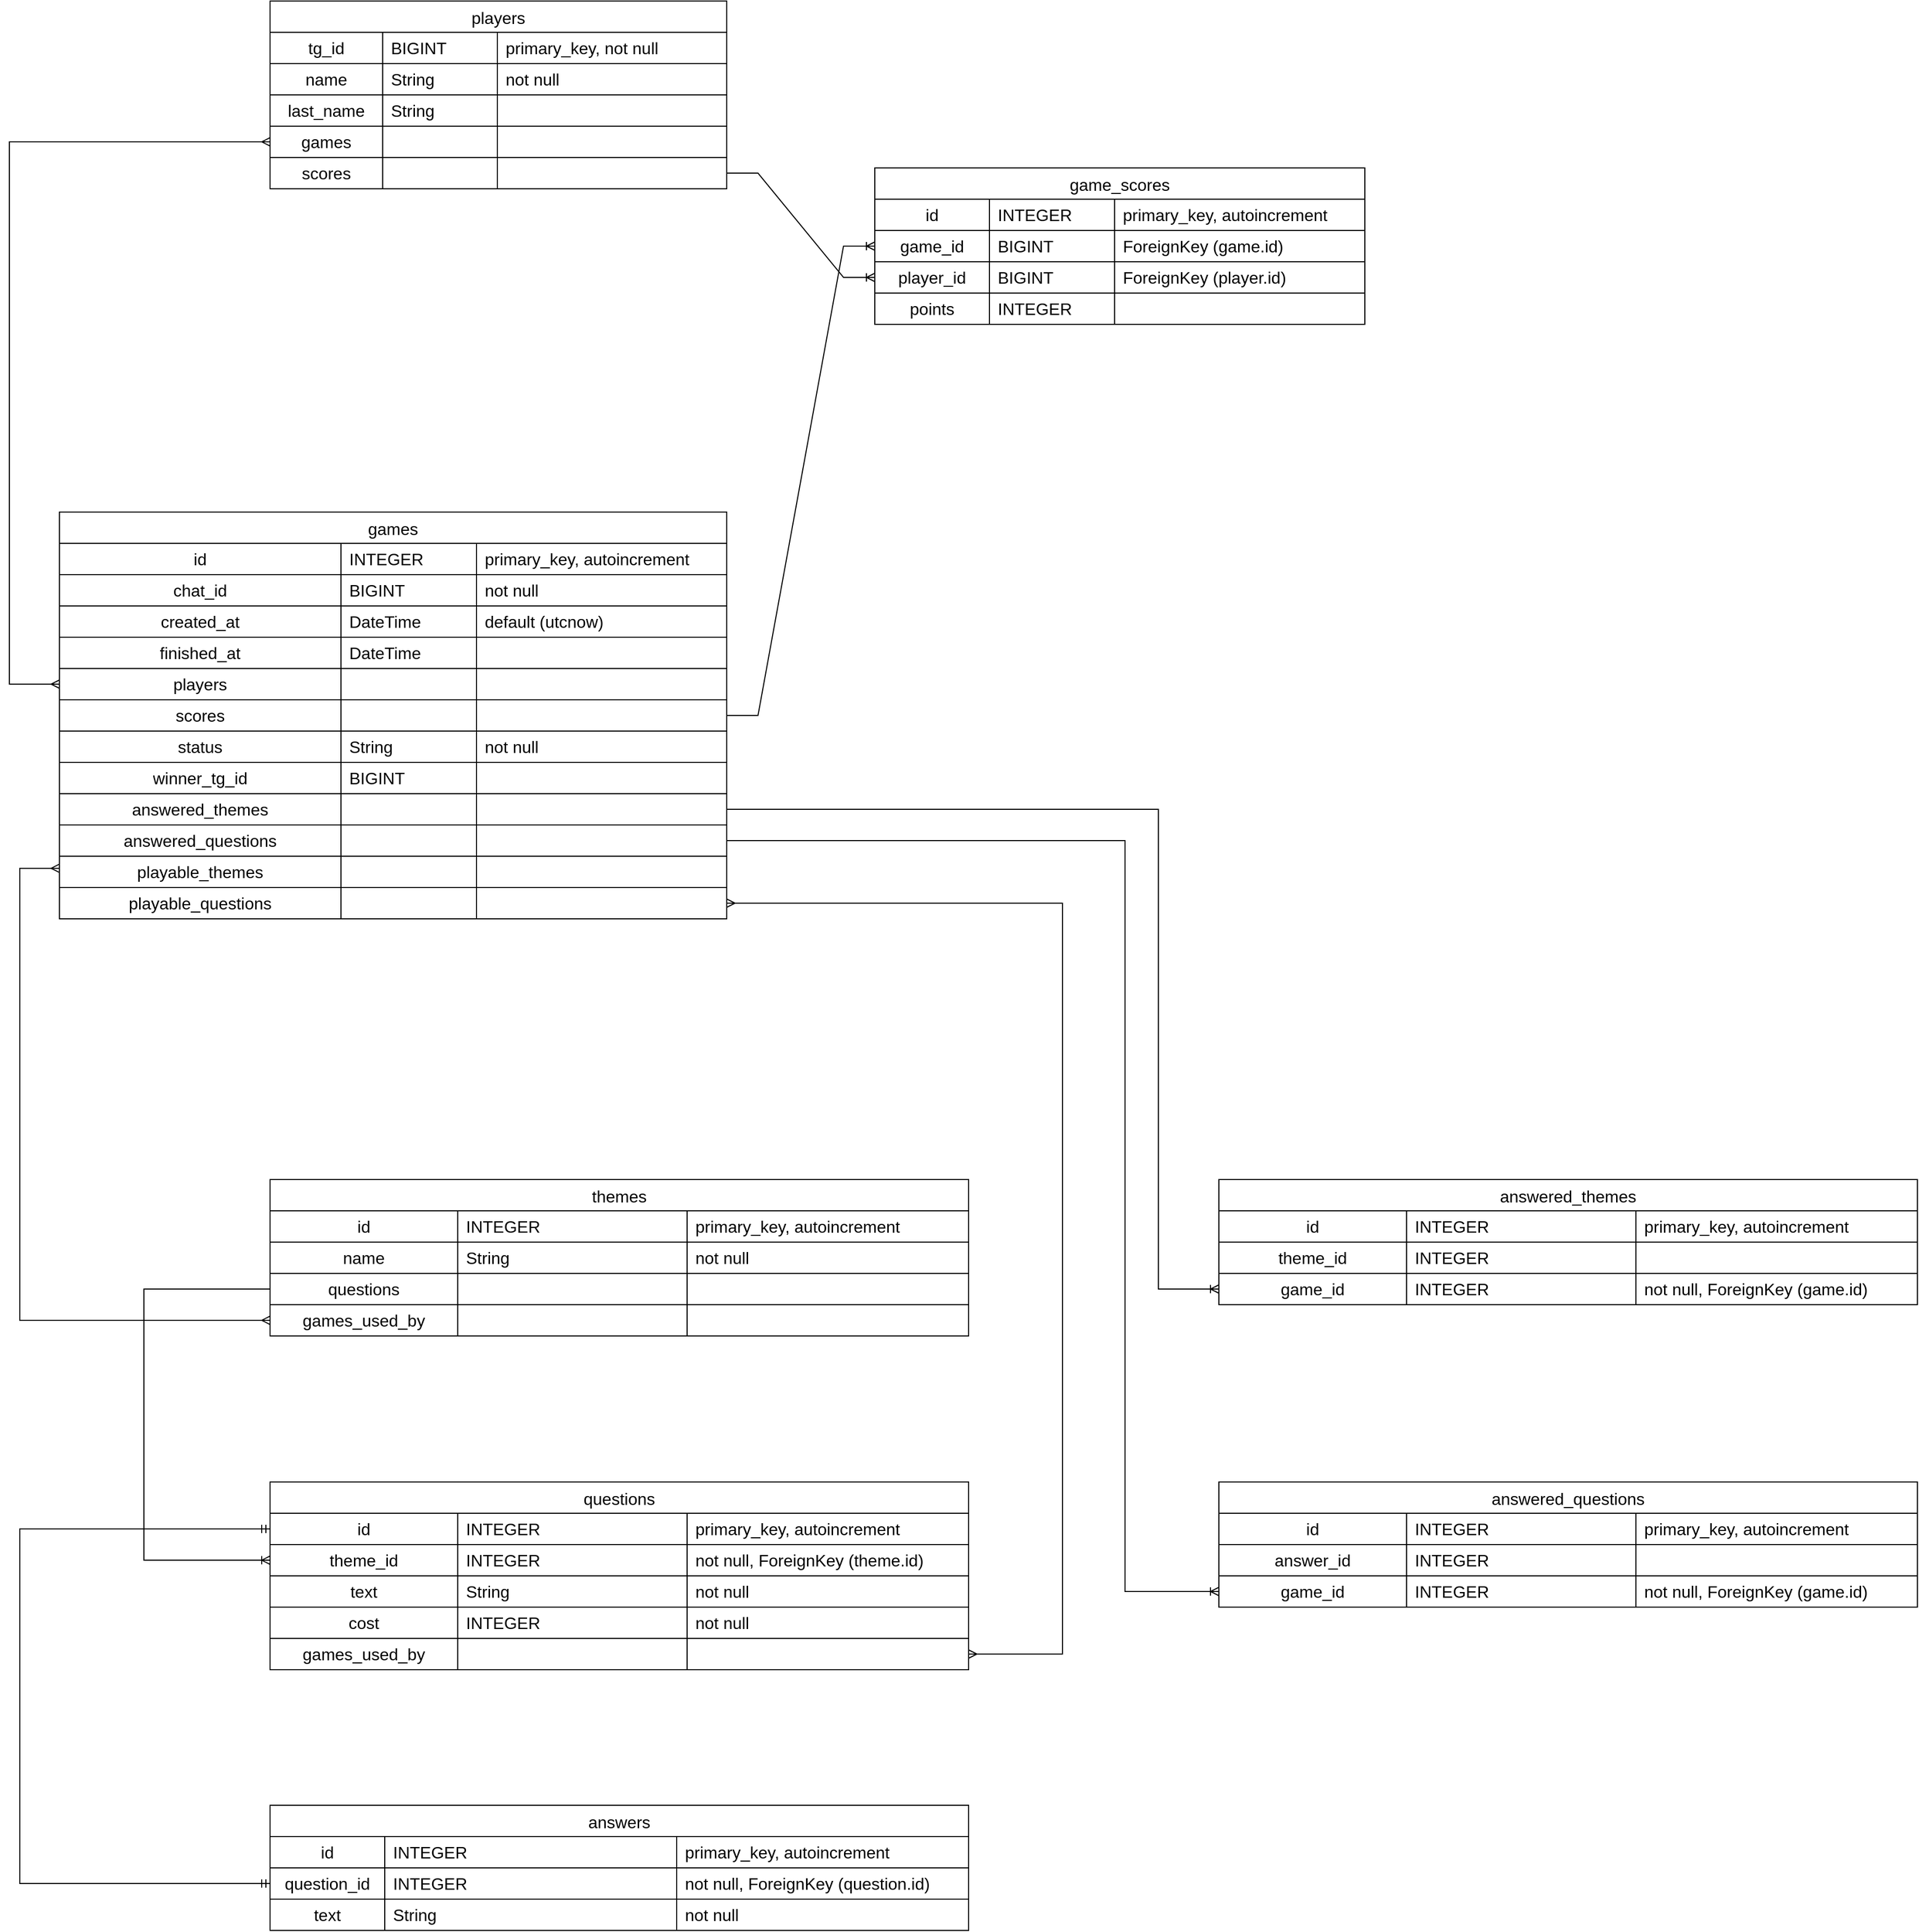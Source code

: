 <mxfile version="21.1.2" type="github">
  <diagram name="Страница 1" id="Kiy2GkQN20SqCoH5sYRh">
    <mxGraphModel dx="2342" dy="1248" grid="1" gridSize="10" guides="1" tooltips="1" connect="1" arrows="1" fold="1" page="1" pageScale="1" pageWidth="3300" pageHeight="4681" math="0" shadow="0">
      <root>
        <mxCell id="0" />
        <mxCell id="1" parent="0" />
        <mxCell id="axmBf0sNK8sAseNuWQ9q-1" value="games" style="shape=table;startSize=30;container=1;collapsible=0;childLayout=tableLayout;fixedRows=1;rowLines=1;fontStyle=0;strokeColor=default;fontSize=16;swimlaneFillColor=none;perimeterSpacing=0;" parent="1" vertex="1">
          <mxGeometry x="718" y="870" width="640" height="390" as="geometry" />
        </mxCell>
        <mxCell id="axmBf0sNK8sAseNuWQ9q-2" value="" style="shape=tableRow;horizontal=0;startSize=0;swimlaneHead=0;swimlaneBody=0;top=0;left=0;bottom=0;right=0;collapsible=0;dropTarget=0;fillColor=none;points=[[0,0.5],[1,0.5]];portConstraint=eastwest;strokeColor=inherit;fontSize=16;" parent="axmBf0sNK8sAseNuWQ9q-1" vertex="1">
          <mxGeometry y="30" width="640" height="30" as="geometry" />
        </mxCell>
        <mxCell id="axmBf0sNK8sAseNuWQ9q-3" value="id" style="shape=partialRectangle;html=1;whiteSpace=wrap;connectable=0;fillColor=none;top=0;left=0;bottom=0;right=0;overflow=hidden;pointerEvents=1;strokeColor=inherit;fontSize=16;" parent="axmBf0sNK8sAseNuWQ9q-2" vertex="1">
          <mxGeometry width="270" height="30" as="geometry">
            <mxRectangle width="270" height="30" as="alternateBounds" />
          </mxGeometry>
        </mxCell>
        <mxCell id="axmBf0sNK8sAseNuWQ9q-4" value="INTEGER" style="shape=partialRectangle;html=1;whiteSpace=wrap;connectable=0;fillColor=none;top=0;left=0;bottom=0;right=0;align=left;spacingLeft=6;overflow=hidden;strokeColor=inherit;fontSize=16;" parent="axmBf0sNK8sAseNuWQ9q-2" vertex="1">
          <mxGeometry x="270" width="130" height="30" as="geometry">
            <mxRectangle width="130" height="30" as="alternateBounds" />
          </mxGeometry>
        </mxCell>
        <mxCell id="axmBf0sNK8sAseNuWQ9q-23" value="primary_key, autoincrement" style="shape=partialRectangle;html=1;whiteSpace=wrap;connectable=0;fillColor=none;top=0;left=0;bottom=0;right=0;align=left;spacingLeft=6;overflow=hidden;strokeColor=inherit;fontSize=16;" parent="axmBf0sNK8sAseNuWQ9q-2" vertex="1">
          <mxGeometry x="400" width="240" height="30" as="geometry">
            <mxRectangle width="240" height="30" as="alternateBounds" />
          </mxGeometry>
        </mxCell>
        <mxCell id="axmBf0sNK8sAseNuWQ9q-5" value="" style="shape=tableRow;horizontal=0;startSize=0;swimlaneHead=0;swimlaneBody=0;top=0;left=0;bottom=0;right=0;collapsible=0;dropTarget=0;fillColor=none;points=[[0,0.5],[1,0.5]];portConstraint=eastwest;strokeColor=inherit;fontSize=16;" parent="axmBf0sNK8sAseNuWQ9q-1" vertex="1">
          <mxGeometry y="60" width="640" height="30" as="geometry" />
        </mxCell>
        <mxCell id="axmBf0sNK8sAseNuWQ9q-6" value="chat_id&lt;span style=&quot;color: rgb(173, 186, 199); font-family: ui-monospace, SFMono-Regular, &amp;quot;SF Mono&amp;quot;, Menlo, Consolas, &amp;quot;Liberation Mono&amp;quot;, monospace; font-size: 12px; text-align: start; background-color: rgb(34, 39, 46);&quot;&gt; &lt;/span&gt;" style="shape=partialRectangle;html=1;whiteSpace=wrap;connectable=0;fillColor=none;top=0;left=0;bottom=0;right=0;overflow=hidden;strokeColor=inherit;fontSize=16;" parent="axmBf0sNK8sAseNuWQ9q-5" vertex="1">
          <mxGeometry width="270" height="30" as="geometry">
            <mxRectangle width="270" height="30" as="alternateBounds" />
          </mxGeometry>
        </mxCell>
        <mxCell id="axmBf0sNK8sAseNuWQ9q-7" value="BIGINT" style="shape=partialRectangle;html=1;whiteSpace=wrap;connectable=0;fillColor=none;top=0;left=0;bottom=0;right=0;align=left;spacingLeft=6;overflow=hidden;strokeColor=inherit;fontSize=16;" parent="axmBf0sNK8sAseNuWQ9q-5" vertex="1">
          <mxGeometry x="270" width="130" height="30" as="geometry">
            <mxRectangle width="130" height="30" as="alternateBounds" />
          </mxGeometry>
        </mxCell>
        <mxCell id="axmBf0sNK8sAseNuWQ9q-24" value="not null" style="shape=partialRectangle;html=1;whiteSpace=wrap;connectable=0;fillColor=none;top=0;left=0;bottom=0;right=0;align=left;spacingLeft=6;overflow=hidden;strokeColor=inherit;fontSize=16;" parent="axmBf0sNK8sAseNuWQ9q-5" vertex="1">
          <mxGeometry x="400" width="240" height="30" as="geometry">
            <mxRectangle width="240" height="30" as="alternateBounds" />
          </mxGeometry>
        </mxCell>
        <mxCell id="s3mZJwamYYUPRJ0tXp7X-76" style="shape=tableRow;horizontal=0;startSize=0;swimlaneHead=0;swimlaneBody=0;top=0;left=0;bottom=0;right=0;collapsible=0;dropTarget=0;fillColor=none;points=[[0,0.5],[1,0.5]];portConstraint=eastwest;strokeColor=inherit;fontSize=16;" vertex="1" parent="axmBf0sNK8sAseNuWQ9q-1">
          <mxGeometry y="90" width="640" height="30" as="geometry" />
        </mxCell>
        <mxCell id="s3mZJwamYYUPRJ0tXp7X-77" value="created_at" style="shape=partialRectangle;html=1;whiteSpace=wrap;connectable=0;fillColor=none;top=0;left=0;bottom=0;right=0;overflow=hidden;strokeColor=inherit;fontSize=16;" vertex="1" parent="s3mZJwamYYUPRJ0tXp7X-76">
          <mxGeometry width="270" height="30" as="geometry">
            <mxRectangle width="270" height="30" as="alternateBounds" />
          </mxGeometry>
        </mxCell>
        <mxCell id="s3mZJwamYYUPRJ0tXp7X-79" value="DateTime" style="shape=partialRectangle;html=1;whiteSpace=wrap;connectable=0;fillColor=none;top=0;left=0;bottom=0;right=0;align=left;spacingLeft=6;overflow=hidden;strokeColor=inherit;fontSize=16;" vertex="1" parent="s3mZJwamYYUPRJ0tXp7X-76">
          <mxGeometry x="270" width="130" height="30" as="geometry">
            <mxRectangle width="130" height="30" as="alternateBounds" />
          </mxGeometry>
        </mxCell>
        <mxCell id="s3mZJwamYYUPRJ0tXp7X-78" value="default (utcnow)" style="shape=partialRectangle;html=1;whiteSpace=wrap;connectable=0;fillColor=none;top=0;left=0;bottom=0;right=0;align=left;spacingLeft=6;overflow=hidden;strokeColor=inherit;fontSize=16;" vertex="1" parent="s3mZJwamYYUPRJ0tXp7X-76">
          <mxGeometry x="400" width="240" height="30" as="geometry">
            <mxRectangle width="240" height="30" as="alternateBounds" />
          </mxGeometry>
        </mxCell>
        <mxCell id="s3mZJwamYYUPRJ0tXp7X-80" style="shape=tableRow;horizontal=0;startSize=0;swimlaneHead=0;swimlaneBody=0;top=0;left=0;bottom=0;right=0;collapsible=0;dropTarget=0;fillColor=none;points=[[0,0.5],[1,0.5]];portConstraint=eastwest;strokeColor=inherit;fontSize=16;" vertex="1" parent="axmBf0sNK8sAseNuWQ9q-1">
          <mxGeometry y="120" width="640" height="30" as="geometry" />
        </mxCell>
        <mxCell id="s3mZJwamYYUPRJ0tXp7X-81" value="finished_at" style="shape=partialRectangle;html=1;whiteSpace=wrap;connectable=0;fillColor=none;top=0;left=0;bottom=0;right=0;overflow=hidden;strokeColor=inherit;fontSize=16;" vertex="1" parent="s3mZJwamYYUPRJ0tXp7X-80">
          <mxGeometry width="270" height="30" as="geometry">
            <mxRectangle width="270" height="30" as="alternateBounds" />
          </mxGeometry>
        </mxCell>
        <mxCell id="s3mZJwamYYUPRJ0tXp7X-82" value="DateTime" style="shape=partialRectangle;html=1;whiteSpace=wrap;connectable=0;fillColor=none;top=0;left=0;bottom=0;right=0;align=left;spacingLeft=6;overflow=hidden;strokeColor=inherit;fontSize=16;" vertex="1" parent="s3mZJwamYYUPRJ0tXp7X-80">
          <mxGeometry x="270" width="130" height="30" as="geometry">
            <mxRectangle width="130" height="30" as="alternateBounds" />
          </mxGeometry>
        </mxCell>
        <mxCell id="s3mZJwamYYUPRJ0tXp7X-83" value="" style="shape=partialRectangle;html=1;whiteSpace=wrap;connectable=0;fillColor=none;top=0;left=0;bottom=0;right=0;align=left;spacingLeft=6;overflow=hidden;strokeColor=inherit;fontSize=16;" vertex="1" parent="s3mZJwamYYUPRJ0tXp7X-80">
          <mxGeometry x="400" width="240" height="30" as="geometry">
            <mxRectangle width="240" height="30" as="alternateBounds" />
          </mxGeometry>
        </mxCell>
        <mxCell id="axmBf0sNK8sAseNuWQ9q-8" value="" style="shape=tableRow;horizontal=0;startSize=0;swimlaneHead=0;swimlaneBody=0;top=0;left=0;bottom=0;right=0;collapsible=0;dropTarget=0;fillColor=none;points=[[0,0.5],[1,0.5]];portConstraint=eastwest;strokeColor=inherit;fontSize=16;" parent="axmBf0sNK8sAseNuWQ9q-1" vertex="1">
          <mxGeometry y="150" width="640" height="30" as="geometry" />
        </mxCell>
        <mxCell id="axmBf0sNK8sAseNuWQ9q-9" value="players&lt;span style=&quot;box-sizing: border-box; color: rgb(173, 186, 199); font-family: ui-monospace, SFMono-Regular, &amp;quot;SF Mono&amp;quot;, Menlo, Consolas, &amp;quot;Liberation Mono&amp;quot;, monospace; font-size: 12px; text-align: start; background-color: rgb(34, 39, 46);&quot; class=&quot;pl-s1&quot;&gt;&lt;/span&gt;&lt;span style=&quot;color: rgb(173, 186, 199); font-family: ui-monospace, SFMono-Regular, &amp;quot;SF Mono&amp;quot;, Menlo, Consolas, &amp;quot;Liberation Mono&amp;quot;, monospace; font-size: 12px; text-align: start; background-color: rgb(34, 39, 46);&quot;&gt;&lt;/span&gt;&lt;span style=&quot;box-sizing: border-box; color: rgb(173, 186, 199); font-family: ui-monospace, SFMono-Regular, &amp;quot;SF Mono&amp;quot;, Menlo, Consolas, &amp;quot;Liberation Mono&amp;quot;, monospace; font-size: 12px; text-align: start; background-color: rgb(34, 39, 46);&quot; class=&quot;pl-s1&quot;&gt;&lt;/span&gt;&lt;span style=&quot;color: rgb(173, 186, 199); font-family: ui-monospace, SFMono-Regular, &amp;quot;SF Mono&amp;quot;, Menlo, Consolas, &amp;quot;Liberation Mono&amp;quot;, monospace; font-size: 12px; text-align: start; background-color: rgb(34, 39, 46);&quot;&gt;&lt;/span&gt;&lt;span style=&quot;box-sizing: border-box; color: rgb(173, 186, 199); font-family: ui-monospace, SFMono-Regular, &amp;quot;SF Mono&amp;quot;, Menlo, Consolas, &amp;quot;Liberation Mono&amp;quot;, monospace; font-size: 12px; text-align: start; background-color: rgb(34, 39, 46);&quot; class=&quot;pl-s1&quot;&gt;&lt;/span&gt;&lt;span style=&quot;color: rgb(173, 186, 199); font-family: ui-monospace, SFMono-Regular, &amp;quot;SF Mono&amp;quot;, Menlo, Consolas, &amp;quot;Liberation Mono&amp;quot;, monospace; font-size: 12px; text-align: start; background-color: rgb(34, 39, 46);&quot;&gt;&lt;/span&gt;&lt;span style=&quot;box-sizing: border-box; color: rgb(173, 186, 199); font-family: ui-monospace, SFMono-Regular, &amp;quot;SF Mono&amp;quot;, Menlo, Consolas, &amp;quot;Liberation Mono&amp;quot;, monospace; font-size: 12px; text-align: start; background-color: rgb(34, 39, 46);&quot; class=&quot;pl-s1&quot;&gt;&lt;/span&gt;&lt;span style=&quot;color: rgb(173, 186, 199); font-family: ui-monospace, SFMono-Regular, &amp;quot;SF Mono&amp;quot;, Menlo, Consolas, &amp;quot;Liberation Mono&amp;quot;, monospace; font-size: 12px; text-align: start; background-color: rgb(34, 39, 46);&quot;&gt;&lt;/span&gt;&lt;span style=&quot;box-sizing: border-box; color: rgb(173, 186, 199); font-family: ui-monospace, SFMono-Regular, &amp;quot;SF Mono&amp;quot;, Menlo, Consolas, &amp;quot;Liberation Mono&amp;quot;, monospace; font-size: 12px; text-align: start; background-color: rgb(34, 39, 46);&quot; class=&quot;pl-s1&quot;&gt;&lt;/span&gt;&lt;span style=&quot;color: rgb(173, 186, 199); font-family: ui-monospace, SFMono-Regular, &amp;quot;SF Mono&amp;quot;, Menlo, Consolas, &amp;quot;Liberation Mono&amp;quot;, monospace; font-size: 12px; text-align: start; background-color: rgb(34, 39, 46);&quot;&gt;&lt;/span&gt;&lt;span style=&quot;box-sizing: border-box; color: rgb(173, 186, 199); font-family: ui-monospace, SFMono-Regular, &amp;quot;SF Mono&amp;quot;, Menlo, Consolas, &amp;quot;Liberation Mono&amp;quot;, monospace; font-size: 12px; text-align: start; background-color: rgb(34, 39, 46);&quot; class=&quot;pl-s1&quot;&gt;&lt;/span&gt;&lt;span style=&quot;color: rgb(173, 186, 199); font-family: ui-monospace, SFMono-Regular, &amp;quot;SF Mono&amp;quot;, Menlo, Consolas, &amp;quot;Liberation Mono&amp;quot;, monospace; font-size: 12px; text-align: start; background-color: rgb(34, 39, 46);&quot;&gt;&lt;/span&gt;&lt;span style=&quot;box-sizing: border-box; color: rgb(173, 186, 199); font-family: ui-monospace, SFMono-Regular, &amp;quot;SF Mono&amp;quot;, Menlo, Consolas, &amp;quot;Liberation Mono&amp;quot;, monospace; font-size: 12px; text-align: start; background-color: rgb(34, 39, 46);&quot; class=&quot;pl-s1&quot;&gt;&lt;/span&gt;&lt;span style=&quot;color: rgb(173, 186, 199); font-family: ui-monospace, SFMono-Regular, &amp;quot;SF Mono&amp;quot;, Menlo, Consolas, &amp;quot;Liberation Mono&amp;quot;, monospace; font-size: 12px; text-align: start; background-color: rgb(34, 39, 46);&quot;&gt;&lt;/span&gt;&lt;span style=&quot;box-sizing: border-box; color: rgb(173, 186, 199); font-family: ui-monospace, SFMono-Regular, &amp;quot;SF Mono&amp;quot;, Menlo, Consolas, &amp;quot;Liberation Mono&amp;quot;, monospace; font-size: 12px; text-align: start; background-color: rgb(34, 39, 46);&quot; class=&quot;pl-s1&quot;&gt;&lt;/span&gt;&lt;span style=&quot;color: rgb(173, 186, 199); font-family: ui-monospace, SFMono-Regular, &amp;quot;SF Mono&amp;quot;, Menlo, Consolas, &amp;quot;Liberation Mono&amp;quot;, monospace; font-size: 12px; text-align: start; background-color: rgb(34, 39, 46);&quot;&gt;&lt;/span&gt;&lt;span style=&quot;box-sizing: border-box; color: rgb(173, 186, 199); font-family: ui-monospace, SFMono-Regular, &amp;quot;SF Mono&amp;quot;, Menlo, Consolas, &amp;quot;Liberation Mono&amp;quot;, monospace; font-size: 12px; text-align: start; background-color: rgb(34, 39, 46);&quot; class=&quot;pl-s1&quot;&gt;&lt;/span&gt;&lt;span style=&quot;color: rgb(173, 186, 199); font-family: ui-monospace, SFMono-Regular, &amp;quot;SF Mono&amp;quot;, Menlo, Consolas, &amp;quot;Liberation Mono&amp;quot;, monospace; font-size: 12px; text-align: start; background-color: rgb(34, 39, 46);&quot;&gt;&lt;/span&gt;&lt;span style=&quot;box-sizing: border-box; color: rgb(173, 186, 199); font-family: ui-monospace, SFMono-Regular, &amp;quot;SF Mono&amp;quot;, Menlo, Consolas, &amp;quot;Liberation Mono&amp;quot;, monospace; font-size: 12px; text-align: start; background-color: rgb(34, 39, 46);&quot; class=&quot;pl-s1&quot;&gt;&lt;/span&gt;&lt;span style=&quot;color: rgb(173, 186, 199); font-family: ui-monospace, SFMono-Regular, &amp;quot;SF Mono&amp;quot;, Menlo, Consolas, &amp;quot;Liberation Mono&amp;quot;, monospace; font-size: 12px; text-align: start; background-color: rgb(34, 39, 46);&quot;&gt;&lt;/span&gt;&lt;span style=&quot;box-sizing: border-box; color: rgb(173, 186, 199); font-family: ui-monospace, SFMono-Regular, &amp;quot;SF Mono&amp;quot;, Menlo, Consolas, &amp;quot;Liberation Mono&amp;quot;, monospace; font-size: 12px; text-align: start; background-color: rgb(34, 39, 46);&quot; class=&quot;pl-s1&quot;&gt;&lt;/span&gt;&lt;span style=&quot;color: rgb(173, 186, 199); font-family: ui-monospace, SFMono-Regular, &amp;quot;SF Mono&amp;quot;, Menlo, Consolas, &amp;quot;Liberation Mono&amp;quot;, monospace; font-size: 12px; text-align: start; background-color: rgb(34, 39, 46);&quot;&gt;&lt;/span&gt;&lt;span style=&quot;box-sizing: border-box; color: rgb(173, 186, 199); font-family: ui-monospace, SFMono-Regular, &amp;quot;SF Mono&amp;quot;, Menlo, Consolas, &amp;quot;Liberation Mono&amp;quot;, monospace; font-size: 12px; text-align: start; background-color: rgb(34, 39, 46);&quot; class=&quot;pl-s1&quot;&gt;&lt;/span&gt;&lt;span style=&quot;color: rgb(173, 186, 199); font-family: ui-monospace, SFMono-Regular, &amp;quot;SF Mono&amp;quot;, Menlo, Consolas, &amp;quot;Liberation Mono&amp;quot;, monospace; font-size: 12px; text-align: start; background-color: rgb(34, 39, 46);&quot;&gt;&lt;/span&gt;" style="shape=partialRectangle;html=1;whiteSpace=wrap;connectable=0;fillColor=none;top=0;left=0;bottom=0;right=0;overflow=hidden;strokeColor=inherit;fontSize=16;" parent="axmBf0sNK8sAseNuWQ9q-8" vertex="1">
          <mxGeometry width="270" height="30" as="geometry">
            <mxRectangle width="270" height="30" as="alternateBounds" />
          </mxGeometry>
        </mxCell>
        <mxCell id="axmBf0sNK8sAseNuWQ9q-10" value="" style="shape=partialRectangle;html=1;whiteSpace=wrap;connectable=0;fillColor=none;top=0;left=0;bottom=0;right=0;align=left;spacingLeft=6;overflow=hidden;strokeColor=inherit;fontSize=16;" parent="axmBf0sNK8sAseNuWQ9q-8" vertex="1">
          <mxGeometry x="270" width="130" height="30" as="geometry">
            <mxRectangle width="130" height="30" as="alternateBounds" />
          </mxGeometry>
        </mxCell>
        <mxCell id="axmBf0sNK8sAseNuWQ9q-25" style="shape=partialRectangle;html=1;whiteSpace=wrap;connectable=0;fillColor=none;top=0;left=0;bottom=0;right=0;align=left;spacingLeft=6;overflow=hidden;strokeColor=inherit;fontSize=16;" parent="axmBf0sNK8sAseNuWQ9q-8" vertex="1">
          <mxGeometry x="400" width="240" height="30" as="geometry">
            <mxRectangle width="240" height="30" as="alternateBounds" />
          </mxGeometry>
        </mxCell>
        <mxCell id="axmBf0sNK8sAseNuWQ9q-20" style="shape=tableRow;horizontal=0;startSize=0;swimlaneHead=0;swimlaneBody=0;top=0;left=0;bottom=0;right=0;collapsible=0;dropTarget=0;fillColor=none;points=[[0,0.5],[1,0.5]];portConstraint=eastwest;strokeColor=inherit;fontSize=16;" parent="axmBf0sNK8sAseNuWQ9q-1" vertex="1">
          <mxGeometry y="180" width="640" height="30" as="geometry" />
        </mxCell>
        <mxCell id="axmBf0sNK8sAseNuWQ9q-21" value="scores&lt;span style=&quot;color: rgb(173, 186, 199); font-family: ui-monospace, SFMono-Regular, &amp;quot;SF Mono&amp;quot;, Menlo, Consolas, &amp;quot;Liberation Mono&amp;quot;, monospace; font-size: 12px; text-align: start; background-color: rgb(34, 39, 46);&quot;&gt;&lt;/span&gt;" style="shape=partialRectangle;html=1;whiteSpace=wrap;connectable=0;fillColor=none;top=0;left=0;bottom=0;right=0;overflow=hidden;strokeColor=inherit;fontSize=16;" parent="axmBf0sNK8sAseNuWQ9q-20" vertex="1">
          <mxGeometry width="270" height="30" as="geometry">
            <mxRectangle width="270" height="30" as="alternateBounds" />
          </mxGeometry>
        </mxCell>
        <mxCell id="axmBf0sNK8sAseNuWQ9q-22" value="" style="shape=partialRectangle;html=1;whiteSpace=wrap;connectable=0;fillColor=none;top=0;left=0;bottom=0;right=0;align=left;spacingLeft=6;overflow=hidden;strokeColor=inherit;fontSize=16;" parent="axmBf0sNK8sAseNuWQ9q-20" vertex="1">
          <mxGeometry x="270" width="130" height="30" as="geometry">
            <mxRectangle width="130" height="30" as="alternateBounds" />
          </mxGeometry>
        </mxCell>
        <mxCell id="axmBf0sNK8sAseNuWQ9q-26" style="shape=partialRectangle;html=1;whiteSpace=wrap;connectable=0;fillColor=none;top=0;left=0;bottom=0;right=0;align=left;spacingLeft=6;overflow=hidden;strokeColor=inherit;fontSize=16;" parent="axmBf0sNK8sAseNuWQ9q-20" vertex="1">
          <mxGeometry x="400" width="240" height="30" as="geometry">
            <mxRectangle width="240" height="30" as="alternateBounds" />
          </mxGeometry>
        </mxCell>
        <mxCell id="s3mZJwamYYUPRJ0tXp7X-158" style="shape=tableRow;horizontal=0;startSize=0;swimlaneHead=0;swimlaneBody=0;top=0;left=0;bottom=0;right=0;collapsible=0;dropTarget=0;fillColor=none;points=[[0,0.5],[1,0.5]];portConstraint=eastwest;strokeColor=inherit;fontSize=16;" vertex="1" parent="axmBf0sNK8sAseNuWQ9q-1">
          <mxGeometry y="210" width="640" height="30" as="geometry" />
        </mxCell>
        <mxCell id="s3mZJwamYYUPRJ0tXp7X-159" value="status" style="shape=partialRectangle;html=1;whiteSpace=wrap;connectable=0;fillColor=none;top=0;left=0;bottom=0;right=0;overflow=hidden;strokeColor=inherit;fontSize=16;" vertex="1" parent="s3mZJwamYYUPRJ0tXp7X-158">
          <mxGeometry width="270" height="30" as="geometry">
            <mxRectangle width="270" height="30" as="alternateBounds" />
          </mxGeometry>
        </mxCell>
        <mxCell id="s3mZJwamYYUPRJ0tXp7X-160" value="String" style="shape=partialRectangle;html=1;whiteSpace=wrap;connectable=0;fillColor=none;top=0;left=0;bottom=0;right=0;align=left;spacingLeft=6;overflow=hidden;strokeColor=inherit;fontSize=16;" vertex="1" parent="s3mZJwamYYUPRJ0tXp7X-158">
          <mxGeometry x="270" width="130" height="30" as="geometry">
            <mxRectangle width="130" height="30" as="alternateBounds" />
          </mxGeometry>
        </mxCell>
        <mxCell id="s3mZJwamYYUPRJ0tXp7X-161" value="not null" style="shape=partialRectangle;html=1;whiteSpace=wrap;connectable=0;fillColor=none;top=0;left=0;bottom=0;right=0;align=left;spacingLeft=6;overflow=hidden;strokeColor=inherit;fontSize=16;" vertex="1" parent="s3mZJwamYYUPRJ0tXp7X-158">
          <mxGeometry x="400" width="240" height="30" as="geometry">
            <mxRectangle width="240" height="30" as="alternateBounds" />
          </mxGeometry>
        </mxCell>
        <mxCell id="s3mZJwamYYUPRJ0tXp7X-162" style="shape=tableRow;horizontal=0;startSize=0;swimlaneHead=0;swimlaneBody=0;top=0;left=0;bottom=0;right=0;collapsible=0;dropTarget=0;fillColor=none;points=[[0,0.5],[1,0.5]];portConstraint=eastwest;strokeColor=inherit;fontSize=16;" vertex="1" parent="axmBf0sNK8sAseNuWQ9q-1">
          <mxGeometry y="240" width="640" height="30" as="geometry" />
        </mxCell>
        <mxCell id="s3mZJwamYYUPRJ0tXp7X-163" value="winner_tg_id" style="shape=partialRectangle;html=1;whiteSpace=wrap;connectable=0;fillColor=none;top=0;left=0;bottom=0;right=0;overflow=hidden;strokeColor=inherit;fontSize=16;" vertex="1" parent="s3mZJwamYYUPRJ0tXp7X-162">
          <mxGeometry width="270" height="30" as="geometry">
            <mxRectangle width="270" height="30" as="alternateBounds" />
          </mxGeometry>
        </mxCell>
        <mxCell id="s3mZJwamYYUPRJ0tXp7X-164" value="BIGINT" style="shape=partialRectangle;html=1;whiteSpace=wrap;connectable=0;fillColor=none;top=0;left=0;bottom=0;right=0;align=left;spacingLeft=6;overflow=hidden;strokeColor=inherit;fontSize=16;" vertex="1" parent="s3mZJwamYYUPRJ0tXp7X-162">
          <mxGeometry x="270" width="130" height="30" as="geometry">
            <mxRectangle width="130" height="30" as="alternateBounds" />
          </mxGeometry>
        </mxCell>
        <mxCell id="s3mZJwamYYUPRJ0tXp7X-165" style="shape=partialRectangle;html=1;whiteSpace=wrap;connectable=0;fillColor=none;top=0;left=0;bottom=0;right=0;align=left;spacingLeft=6;overflow=hidden;strokeColor=inherit;fontSize=16;" vertex="1" parent="s3mZJwamYYUPRJ0tXp7X-162">
          <mxGeometry x="400" width="240" height="30" as="geometry">
            <mxRectangle width="240" height="30" as="alternateBounds" />
          </mxGeometry>
        </mxCell>
        <mxCell id="s3mZJwamYYUPRJ0tXp7X-136" style="shape=tableRow;horizontal=0;startSize=0;swimlaneHead=0;swimlaneBody=0;top=0;left=0;bottom=0;right=0;collapsible=0;dropTarget=0;fillColor=none;points=[[0,0.5],[1,0.5]];portConstraint=eastwest;strokeColor=inherit;fontSize=16;" vertex="1" parent="axmBf0sNK8sAseNuWQ9q-1">
          <mxGeometry y="270" width="640" height="30" as="geometry" />
        </mxCell>
        <mxCell id="s3mZJwamYYUPRJ0tXp7X-137" value="answered_themes" style="shape=partialRectangle;html=1;whiteSpace=wrap;connectable=0;fillColor=none;top=0;left=0;bottom=0;right=0;overflow=hidden;strokeColor=inherit;fontSize=16;" vertex="1" parent="s3mZJwamYYUPRJ0tXp7X-136">
          <mxGeometry width="270" height="30" as="geometry">
            <mxRectangle width="270" height="30" as="alternateBounds" />
          </mxGeometry>
        </mxCell>
        <mxCell id="s3mZJwamYYUPRJ0tXp7X-138" style="shape=partialRectangle;html=1;whiteSpace=wrap;connectable=0;fillColor=none;top=0;left=0;bottom=0;right=0;align=left;spacingLeft=6;overflow=hidden;strokeColor=inherit;fontSize=16;" vertex="1" parent="s3mZJwamYYUPRJ0tXp7X-136">
          <mxGeometry x="270" width="130" height="30" as="geometry">
            <mxRectangle width="130" height="30" as="alternateBounds" />
          </mxGeometry>
        </mxCell>
        <mxCell id="s3mZJwamYYUPRJ0tXp7X-139" style="shape=partialRectangle;html=1;whiteSpace=wrap;connectable=0;fillColor=none;top=0;left=0;bottom=0;right=0;align=left;spacingLeft=6;overflow=hidden;strokeColor=inherit;fontSize=16;" vertex="1" parent="s3mZJwamYYUPRJ0tXp7X-136">
          <mxGeometry x="400" width="240" height="30" as="geometry">
            <mxRectangle width="240" height="30" as="alternateBounds" />
          </mxGeometry>
        </mxCell>
        <mxCell id="s3mZJwamYYUPRJ0tXp7X-131" style="shape=tableRow;horizontal=0;startSize=0;swimlaneHead=0;swimlaneBody=0;top=0;left=0;bottom=0;right=0;collapsible=0;dropTarget=0;fillColor=none;points=[[0,0.5],[1,0.5]];portConstraint=eastwest;strokeColor=inherit;fontSize=16;" vertex="1" parent="axmBf0sNK8sAseNuWQ9q-1">
          <mxGeometry y="300" width="640" height="30" as="geometry" />
        </mxCell>
        <mxCell id="s3mZJwamYYUPRJ0tXp7X-132" value="answered_questions" style="shape=partialRectangle;html=1;whiteSpace=wrap;connectable=0;fillColor=none;top=0;left=0;bottom=0;right=0;overflow=hidden;strokeColor=inherit;fontSize=16;" vertex="1" parent="s3mZJwamYYUPRJ0tXp7X-131">
          <mxGeometry width="270" height="30" as="geometry">
            <mxRectangle width="270" height="30" as="alternateBounds" />
          </mxGeometry>
        </mxCell>
        <mxCell id="s3mZJwamYYUPRJ0tXp7X-133" style="shape=partialRectangle;html=1;whiteSpace=wrap;connectable=0;fillColor=none;top=0;left=0;bottom=0;right=0;align=left;spacingLeft=6;overflow=hidden;strokeColor=inherit;fontSize=16;" vertex="1" parent="s3mZJwamYYUPRJ0tXp7X-131">
          <mxGeometry x="270" width="130" height="30" as="geometry">
            <mxRectangle width="130" height="30" as="alternateBounds" />
          </mxGeometry>
        </mxCell>
        <mxCell id="s3mZJwamYYUPRJ0tXp7X-134" style="shape=partialRectangle;html=1;whiteSpace=wrap;connectable=0;fillColor=none;top=0;left=0;bottom=0;right=0;align=left;spacingLeft=6;overflow=hidden;strokeColor=inherit;fontSize=16;" vertex="1" parent="s3mZJwamYYUPRJ0tXp7X-131">
          <mxGeometry x="400" width="240" height="30" as="geometry">
            <mxRectangle width="240" height="30" as="alternateBounds" />
          </mxGeometry>
        </mxCell>
        <mxCell id="s3mZJwamYYUPRJ0tXp7X-84" style="shape=tableRow;horizontal=0;startSize=0;swimlaneHead=0;swimlaneBody=0;top=0;left=0;bottom=0;right=0;collapsible=0;dropTarget=0;fillColor=none;points=[[0,0.5],[1,0.5]];portConstraint=eastwest;strokeColor=inherit;fontSize=16;" vertex="1" parent="axmBf0sNK8sAseNuWQ9q-1">
          <mxGeometry y="330" width="640" height="30" as="geometry" />
        </mxCell>
        <mxCell id="s3mZJwamYYUPRJ0tXp7X-85" value="playable_themes" style="shape=partialRectangle;html=1;whiteSpace=wrap;connectable=0;fillColor=none;top=0;left=0;bottom=0;right=0;overflow=hidden;strokeColor=inherit;fontSize=16;" vertex="1" parent="s3mZJwamYYUPRJ0tXp7X-84">
          <mxGeometry width="270" height="30" as="geometry">
            <mxRectangle width="270" height="30" as="alternateBounds" />
          </mxGeometry>
        </mxCell>
        <mxCell id="s3mZJwamYYUPRJ0tXp7X-86" style="shape=partialRectangle;html=1;whiteSpace=wrap;connectable=0;fillColor=none;top=0;left=0;bottom=0;right=0;align=left;spacingLeft=6;overflow=hidden;strokeColor=inherit;fontSize=16;" vertex="1" parent="s3mZJwamYYUPRJ0tXp7X-84">
          <mxGeometry x="270" width="130" height="30" as="geometry">
            <mxRectangle width="130" height="30" as="alternateBounds" />
          </mxGeometry>
        </mxCell>
        <mxCell id="s3mZJwamYYUPRJ0tXp7X-87" style="shape=partialRectangle;html=1;whiteSpace=wrap;connectable=0;fillColor=none;top=0;left=0;bottom=0;right=0;align=left;spacingLeft=6;overflow=hidden;strokeColor=inherit;fontSize=16;" vertex="1" parent="s3mZJwamYYUPRJ0tXp7X-84">
          <mxGeometry x="400" width="240" height="30" as="geometry">
            <mxRectangle width="240" height="30" as="alternateBounds" />
          </mxGeometry>
        </mxCell>
        <mxCell id="s3mZJwamYYUPRJ0tXp7X-88" style="shape=tableRow;horizontal=0;startSize=0;swimlaneHead=0;swimlaneBody=0;top=0;left=0;bottom=0;right=0;collapsible=0;dropTarget=0;fillColor=none;points=[[0,0.5],[1,0.5]];portConstraint=eastwest;strokeColor=inherit;fontSize=16;" vertex="1" parent="axmBf0sNK8sAseNuWQ9q-1">
          <mxGeometry y="360" width="640" height="30" as="geometry" />
        </mxCell>
        <mxCell id="s3mZJwamYYUPRJ0tXp7X-89" value="playable_questions" style="shape=partialRectangle;html=1;whiteSpace=wrap;connectable=0;fillColor=none;top=0;left=0;bottom=0;right=0;overflow=hidden;strokeColor=inherit;fontSize=16;" vertex="1" parent="s3mZJwamYYUPRJ0tXp7X-88">
          <mxGeometry width="270" height="30" as="geometry">
            <mxRectangle width="270" height="30" as="alternateBounds" />
          </mxGeometry>
        </mxCell>
        <mxCell id="s3mZJwamYYUPRJ0tXp7X-90" style="shape=partialRectangle;html=1;whiteSpace=wrap;connectable=0;fillColor=none;top=0;left=0;bottom=0;right=0;align=left;spacingLeft=6;overflow=hidden;strokeColor=inherit;fontSize=16;" vertex="1" parent="s3mZJwamYYUPRJ0tXp7X-88">
          <mxGeometry x="270" width="130" height="30" as="geometry">
            <mxRectangle width="130" height="30" as="alternateBounds" />
          </mxGeometry>
        </mxCell>
        <mxCell id="s3mZJwamYYUPRJ0tXp7X-91" style="shape=partialRectangle;html=1;whiteSpace=wrap;connectable=0;fillColor=none;top=0;left=0;bottom=0;right=0;align=left;spacingLeft=6;overflow=hidden;strokeColor=inherit;fontSize=16;" vertex="1" parent="s3mZJwamYYUPRJ0tXp7X-88">
          <mxGeometry x="400" width="240" height="30" as="geometry">
            <mxRectangle width="240" height="30" as="alternateBounds" />
          </mxGeometry>
        </mxCell>
        <mxCell id="axmBf0sNK8sAseNuWQ9q-27" value="game_scores" style="shape=table;startSize=30;container=1;collapsible=0;childLayout=tableLayout;fixedRows=1;rowLines=1;fontStyle=0;strokeColor=default;fontSize=16;" parent="1" vertex="1">
          <mxGeometry x="1500" y="540" width="470" height="150" as="geometry" />
        </mxCell>
        <mxCell id="axmBf0sNK8sAseNuWQ9q-28" value="" style="shape=tableRow;horizontal=0;startSize=0;swimlaneHead=0;swimlaneBody=0;top=0;left=0;bottom=0;right=0;collapsible=0;dropTarget=0;fillColor=none;points=[[0,0.5],[1,0.5]];portConstraint=eastwest;strokeColor=inherit;fontSize=16;" parent="axmBf0sNK8sAseNuWQ9q-27" vertex="1">
          <mxGeometry y="30" width="470" height="30" as="geometry" />
        </mxCell>
        <mxCell id="axmBf0sNK8sAseNuWQ9q-29" value="id&lt;span style=&quot;box-sizing: border-box; color: rgb(173, 186, 199); font-family: ui-monospace, SFMono-Regular, &amp;quot;SF Mono&amp;quot;, Menlo, Consolas, &amp;quot;Liberation Mono&amp;quot;, monospace; font-size: 12px; text-align: start; background-color: rgb(34, 39, 46);&quot; class=&quot;pl-s1&quot;&gt;&lt;/span&gt;&lt;span style=&quot;color: rgb(173, 186, 199); font-family: ui-monospace, SFMono-Regular, &amp;quot;SF Mono&amp;quot;, Menlo, Consolas, &amp;quot;Liberation Mono&amp;quot;, monospace; font-size: 12px; text-align: start; background-color: rgb(34, 39, 46);&quot;&gt;&lt;/span&gt;&lt;span style=&quot;box-sizing: border-box; color: rgb(173, 186, 199); font-family: ui-monospace, SFMono-Regular, &amp;quot;SF Mono&amp;quot;, Menlo, Consolas, &amp;quot;Liberation Mono&amp;quot;, monospace; font-size: 12px; text-align: start; background-color: rgb(34, 39, 46);&quot; class=&quot;pl-s1&quot;&gt;&lt;/span&gt;&lt;span style=&quot;color: rgb(173, 186, 199); font-family: ui-monospace, SFMono-Regular, &amp;quot;SF Mono&amp;quot;, Menlo, Consolas, &amp;quot;Liberation Mono&amp;quot;, monospace; font-size: 12px; text-align: start; background-color: rgb(34, 39, 46);&quot;&gt;&lt;/span&gt;" style="shape=partialRectangle;html=1;whiteSpace=wrap;connectable=0;fillColor=none;top=0;left=0;bottom=0;right=0;overflow=hidden;pointerEvents=1;strokeColor=inherit;fontSize=16;" parent="axmBf0sNK8sAseNuWQ9q-28" vertex="1">
          <mxGeometry width="110" height="30" as="geometry">
            <mxRectangle width="110" height="30" as="alternateBounds" />
          </mxGeometry>
        </mxCell>
        <mxCell id="axmBf0sNK8sAseNuWQ9q-30" value="INTEGER" style="shape=partialRectangle;html=1;whiteSpace=wrap;connectable=0;fillColor=none;top=0;left=0;bottom=0;right=0;align=left;spacingLeft=6;overflow=hidden;strokeColor=inherit;fontSize=16;" parent="axmBf0sNK8sAseNuWQ9q-28" vertex="1">
          <mxGeometry x="110" width="120" height="30" as="geometry">
            <mxRectangle width="120" height="30" as="alternateBounds" />
          </mxGeometry>
        </mxCell>
        <mxCell id="axmBf0sNK8sAseNuWQ9q-37" value="primary_key, autoincrement" style="shape=partialRectangle;html=1;whiteSpace=wrap;connectable=0;fillColor=none;top=0;left=0;bottom=0;right=0;align=left;spacingLeft=6;overflow=hidden;strokeColor=inherit;fontSize=16;" parent="axmBf0sNK8sAseNuWQ9q-28" vertex="1">
          <mxGeometry x="230" width="240" height="30" as="geometry">
            <mxRectangle width="240" height="30" as="alternateBounds" />
          </mxGeometry>
        </mxCell>
        <mxCell id="axmBf0sNK8sAseNuWQ9q-31" value="" style="shape=tableRow;horizontal=0;startSize=0;swimlaneHead=0;swimlaneBody=0;top=0;left=0;bottom=0;right=0;collapsible=0;dropTarget=0;fillColor=none;points=[[0,0.5],[1,0.5]];portConstraint=eastwest;strokeColor=inherit;fontSize=16;" parent="axmBf0sNK8sAseNuWQ9q-27" vertex="1">
          <mxGeometry y="60" width="470" height="30" as="geometry" />
        </mxCell>
        <mxCell id="axmBf0sNK8sAseNuWQ9q-32" value="&lt;span style=&quot;box-sizing: border-box; color: rgb(173, 186, 199); font-family: ui-monospace, SFMono-Regular, &amp;quot;SF Mono&amp;quot;, Menlo, Consolas, &amp;quot;Liberation Mono&amp;quot;, monospace; font-size: 12px; text-align: start; background-color: rgb(34, 39, 46);&quot; class=&quot;pl-s1&quot;&gt;&lt;/span&gt;&lt;span style=&quot;color: rgb(173, 186, 199); font-family: ui-monospace, SFMono-Regular, &amp;quot;SF Mono&amp;quot;, Menlo, Consolas, &amp;quot;Liberation Mono&amp;quot;, monospace; font-size: 12px; text-align: start; background-color: rgb(34, 39, 46);&quot;&gt;&lt;/span&gt;&lt;span style=&quot;box-sizing: border-box; color: rgb(173, 186, 199); font-family: ui-monospace, SFMono-Regular, &amp;quot;SF Mono&amp;quot;, Menlo, Consolas, &amp;quot;Liberation Mono&amp;quot;, monospace; font-size: 12px; text-align: start; background-color: rgb(34, 39, 46);&quot; class=&quot;pl-s1&quot;&gt;&lt;/span&gt;&lt;span style=&quot;color: rgb(173, 186, 199); font-family: ui-monospace, SFMono-Regular, &amp;quot;SF Mono&amp;quot;, Menlo, Consolas, &amp;quot;Liberation Mono&amp;quot;, monospace; font-size: 12px; text-align: start; background-color: rgb(34, 39, 46);&quot;&gt;&lt;/span&gt;&lt;span style=&quot;box-sizing: border-box; color: rgb(173, 186, 199); font-family: ui-monospace, SFMono-Regular, &amp;quot;SF Mono&amp;quot;, Menlo, Consolas, &amp;quot;Liberation Mono&amp;quot;, monospace; font-size: 12px; text-align: start; background-color: rgb(34, 39, 46);&quot; class=&quot;pl-s1&quot;&gt;&lt;/span&gt;&lt;span style=&quot;color: rgb(173, 186, 199); font-family: ui-monospace, SFMono-Regular, &amp;quot;SF Mono&amp;quot;, Menlo, Consolas, &amp;quot;Liberation Mono&amp;quot;, monospace; font-size: 12px; text-align: start; background-color: rgb(34, 39, 46);&quot;&gt;&lt;/span&gt;&lt;span style=&quot;box-sizing: border-box; color: rgb(173, 186, 199); font-family: ui-monospace, SFMono-Regular, &amp;quot;SF Mono&amp;quot;, Menlo, Consolas, &amp;quot;Liberation Mono&amp;quot;, monospace; font-size: 12px; text-align: start; background-color: rgb(34, 39, 46);&quot; class=&quot;pl-s1&quot;&gt;&lt;/span&gt;&lt;span style=&quot;color: rgb(173, 186, 199); font-family: ui-monospace, SFMono-Regular, &amp;quot;SF Mono&amp;quot;, Menlo, Consolas, &amp;quot;Liberation Mono&amp;quot;, monospace; font-size: 12px; text-align: start; background-color: rgb(34, 39, 46);&quot;&gt;&lt;/span&gt;&lt;span style=&quot;box-sizing: border-box; color: rgb(173, 186, 199); font-family: ui-monospace, SFMono-Regular, &amp;quot;SF Mono&amp;quot;, Menlo, Consolas, &amp;quot;Liberation Mono&amp;quot;, monospace; font-size: 12px; text-align: start; background-color: rgb(34, 39, 46);&quot; class=&quot;pl-s1&quot;&gt;&lt;/span&gt;&lt;span style=&quot;color: rgb(173, 186, 199); font-family: ui-monospace, SFMono-Regular, &amp;quot;SF Mono&amp;quot;, Menlo, Consolas, &amp;quot;Liberation Mono&amp;quot;, monospace; font-size: 12px; text-align: start; background-color: rgb(34, 39, 46);&quot;&gt;&lt;/span&gt;&lt;span style=&quot;box-sizing: border-box; color: rgb(173, 186, 199); font-family: ui-monospace, SFMono-Regular, &amp;quot;SF Mono&amp;quot;, Menlo, Consolas, &amp;quot;Liberation Mono&amp;quot;, monospace; font-size: 12px; text-align: start; background-color: rgb(34, 39, 46);&quot; class=&quot;pl-s1&quot;&gt;&lt;/span&gt;&lt;span style=&quot;color: rgb(173, 186, 199); font-family: ui-monospace, SFMono-Regular, &amp;quot;SF Mono&amp;quot;, Menlo, Consolas, &amp;quot;Liberation Mono&amp;quot;, monospace; font-size: 12px; text-align: start; background-color: rgb(34, 39, 46);&quot;&gt;&lt;/span&gt;&lt;span style=&quot;box-sizing: border-box; color: rgb(173, 186, 199); font-family: ui-monospace, SFMono-Regular, &amp;quot;SF Mono&amp;quot;, Menlo, Consolas, &amp;quot;Liberation Mono&amp;quot;, monospace; font-size: 12px; text-align: start; background-color: rgb(34, 39, 46);&quot; class=&quot;pl-s1&quot;&gt;&lt;/span&gt;&lt;span style=&quot;color: rgb(173, 186, 199); font-family: ui-monospace, SFMono-Regular, &amp;quot;SF Mono&amp;quot;, Menlo, Consolas, &amp;quot;Liberation Mono&amp;quot;, monospace; font-size: 12px; text-align: start; background-color: rgb(34, 39, 46);&quot;&gt;&lt;/span&gt;&lt;span style=&quot;box-sizing: border-box; color: rgb(173, 186, 199); font-family: ui-monospace, SFMono-Regular, &amp;quot;SF Mono&amp;quot;, Menlo, Consolas, &amp;quot;Liberation Mono&amp;quot;, monospace; font-size: 12px; text-align: start; background-color: rgb(34, 39, 46);&quot; class=&quot;pl-s1&quot;&gt;&lt;/span&gt;&lt;span style=&quot;color: rgb(173, 186, 199); font-family: ui-monospace, SFMono-Regular, &amp;quot;SF Mono&amp;quot;, Menlo, Consolas, &amp;quot;Liberation Mono&amp;quot;, monospace; font-size: 12px; text-align: start; background-color: rgb(34, 39, 46);&quot;&gt;&lt;/span&gt;game_id" style="shape=partialRectangle;html=1;whiteSpace=wrap;connectable=0;fillColor=none;top=0;left=0;bottom=0;right=0;overflow=hidden;strokeColor=inherit;fontSize=16;" parent="axmBf0sNK8sAseNuWQ9q-31" vertex="1">
          <mxGeometry width="110" height="30" as="geometry">
            <mxRectangle width="110" height="30" as="alternateBounds" />
          </mxGeometry>
        </mxCell>
        <mxCell id="axmBf0sNK8sAseNuWQ9q-33" value="BIGINT" style="shape=partialRectangle;html=1;whiteSpace=wrap;connectable=0;fillColor=none;top=0;left=0;bottom=0;right=0;align=left;spacingLeft=6;overflow=hidden;strokeColor=inherit;fontSize=16;" parent="axmBf0sNK8sAseNuWQ9q-31" vertex="1">
          <mxGeometry x="110" width="120" height="30" as="geometry">
            <mxRectangle width="120" height="30" as="alternateBounds" />
          </mxGeometry>
        </mxCell>
        <mxCell id="axmBf0sNK8sAseNuWQ9q-38" value="ForeignKey (game.id)" style="shape=partialRectangle;html=1;whiteSpace=wrap;connectable=0;fillColor=none;top=0;left=0;bottom=0;right=0;align=left;spacingLeft=6;overflow=hidden;strokeColor=inherit;fontSize=16;" parent="axmBf0sNK8sAseNuWQ9q-31" vertex="1">
          <mxGeometry x="230" width="240" height="30" as="geometry">
            <mxRectangle width="240" height="30" as="alternateBounds" />
          </mxGeometry>
        </mxCell>
        <mxCell id="axmBf0sNK8sAseNuWQ9q-34" value="" style="shape=tableRow;horizontal=0;startSize=0;swimlaneHead=0;swimlaneBody=0;top=0;left=0;bottom=0;right=0;collapsible=0;dropTarget=0;fillColor=none;points=[[0,0.5],[1,0.5]];portConstraint=eastwest;strokeColor=inherit;fontSize=16;" parent="axmBf0sNK8sAseNuWQ9q-27" vertex="1">
          <mxGeometry y="90" width="470" height="30" as="geometry" />
        </mxCell>
        <mxCell id="axmBf0sNK8sAseNuWQ9q-35" value="player_id&lt;span style=&quot;color: rgb(173, 186, 199); font-family: ui-monospace, SFMono-Regular, &amp;quot;SF Mono&amp;quot;, Menlo, Consolas, &amp;quot;Liberation Mono&amp;quot;, monospace; font-size: 12px; text-align: start; background-color: rgb(34, 39, 46);&quot;&gt;&lt;/span&gt;" style="shape=partialRectangle;html=1;whiteSpace=wrap;connectable=0;fillColor=none;top=0;left=0;bottom=0;right=0;overflow=hidden;strokeColor=inherit;fontSize=16;" parent="axmBf0sNK8sAseNuWQ9q-34" vertex="1">
          <mxGeometry width="110" height="30" as="geometry">
            <mxRectangle width="110" height="30" as="alternateBounds" />
          </mxGeometry>
        </mxCell>
        <mxCell id="axmBf0sNK8sAseNuWQ9q-36" value="BIGINT" style="shape=partialRectangle;html=1;whiteSpace=wrap;connectable=0;fillColor=none;top=0;left=0;bottom=0;right=0;align=left;spacingLeft=6;overflow=hidden;strokeColor=inherit;fontSize=16;" parent="axmBf0sNK8sAseNuWQ9q-34" vertex="1">
          <mxGeometry x="110" width="120" height="30" as="geometry">
            <mxRectangle width="120" height="30" as="alternateBounds" />
          </mxGeometry>
        </mxCell>
        <mxCell id="axmBf0sNK8sAseNuWQ9q-39" value="ForeignKey (player.id)" style="shape=partialRectangle;html=1;whiteSpace=wrap;connectable=0;fillColor=none;top=0;left=0;bottom=0;right=0;align=left;spacingLeft=6;overflow=hidden;strokeColor=inherit;fontSize=16;" parent="axmBf0sNK8sAseNuWQ9q-34" vertex="1">
          <mxGeometry x="230" width="240" height="30" as="geometry">
            <mxRectangle width="240" height="30" as="alternateBounds" />
          </mxGeometry>
        </mxCell>
        <mxCell id="axmBf0sNK8sAseNuWQ9q-40" style="shape=tableRow;horizontal=0;startSize=0;swimlaneHead=0;swimlaneBody=0;top=0;left=0;bottom=0;right=0;collapsible=0;dropTarget=0;fillColor=none;points=[[0,0.5],[1,0.5]];portConstraint=eastwest;strokeColor=inherit;fontSize=16;" parent="axmBf0sNK8sAseNuWQ9q-27" vertex="1">
          <mxGeometry y="120" width="470" height="30" as="geometry" />
        </mxCell>
        <mxCell id="axmBf0sNK8sAseNuWQ9q-41" value="points&lt;span style=&quot;box-sizing: border-box; color: rgb(173, 186, 199); font-family: ui-monospace, SFMono-Regular, &amp;quot;SF Mono&amp;quot;, Menlo, Consolas, &amp;quot;Liberation Mono&amp;quot;, monospace; font-size: 12px; text-align: start; background-color: rgb(34, 39, 46);&quot; class=&quot;pl-s1&quot;&gt;&lt;/span&gt;&lt;span style=&quot;color: rgb(173, 186, 199); font-family: ui-monospace, SFMono-Regular, &amp;quot;SF Mono&amp;quot;, Menlo, Consolas, &amp;quot;Liberation Mono&amp;quot;, monospace; font-size: 12px; text-align: start; background-color: rgb(34, 39, 46);&quot;&gt;&lt;/span&gt;&lt;span style=&quot;box-sizing: border-box; color: rgb(173, 186, 199); font-family: ui-monospace, SFMono-Regular, &amp;quot;SF Mono&amp;quot;, Menlo, Consolas, &amp;quot;Liberation Mono&amp;quot;, monospace; font-size: 12px; text-align: start; background-color: rgb(34, 39, 46);&quot; class=&quot;pl-s1&quot;&gt;&lt;/span&gt;&lt;span style=&quot;color: rgb(173, 186, 199); font-family: ui-monospace, SFMono-Regular, &amp;quot;SF Mono&amp;quot;, Menlo, Consolas, &amp;quot;Liberation Mono&amp;quot;, monospace; font-size: 12px; text-align: start; background-color: rgb(34, 39, 46);&quot;&gt;&lt;/span&gt;&lt;span style=&quot;box-sizing: border-box; color: rgb(173, 186, 199); font-family: ui-monospace, SFMono-Regular, &amp;quot;SF Mono&amp;quot;, Menlo, Consolas, &amp;quot;Liberation Mono&amp;quot;, monospace; font-size: 12px; text-align: start; background-color: rgb(34, 39, 46);&quot; class=&quot;pl-s1&quot;&gt;&lt;/span&gt;&lt;span style=&quot;color: rgb(173, 186, 199); font-family: ui-monospace, SFMono-Regular, &amp;quot;SF Mono&amp;quot;, Menlo, Consolas, &amp;quot;Liberation Mono&amp;quot;, monospace; font-size: 12px; text-align: start; background-color: rgb(34, 39, 46);&quot;&gt;&lt;/span&gt;&lt;span style=&quot;box-sizing: border-box; color: rgb(173, 186, 199); font-family: ui-monospace, SFMono-Regular, &amp;quot;SF Mono&amp;quot;, Menlo, Consolas, &amp;quot;Liberation Mono&amp;quot;, monospace; font-size: 12px; text-align: start; background-color: rgb(34, 39, 46);&quot; class=&quot;pl-s1&quot;&gt;&lt;/span&gt;&lt;span style=&quot;color: rgb(173, 186, 199); font-family: ui-monospace, SFMono-Regular, &amp;quot;SF Mono&amp;quot;, Menlo, Consolas, &amp;quot;Liberation Mono&amp;quot;, monospace; font-size: 12px; text-align: start; background-color: rgb(34, 39, 46);&quot;&gt;&lt;/span&gt;&lt;span style=&quot;box-sizing: border-box; color: rgb(173, 186, 199); font-family: ui-monospace, SFMono-Regular, &amp;quot;SF Mono&amp;quot;, Menlo, Consolas, &amp;quot;Liberation Mono&amp;quot;, monospace; font-size: 12px; text-align: start; background-color: rgb(34, 39, 46);&quot; class=&quot;pl-s1&quot;&gt;&lt;/span&gt;&lt;span style=&quot;color: rgb(173, 186, 199); font-family: ui-monospace, SFMono-Regular, &amp;quot;SF Mono&amp;quot;, Menlo, Consolas, &amp;quot;Liberation Mono&amp;quot;, monospace; font-size: 12px; text-align: start; background-color: rgb(34, 39, 46);&quot;&gt;&lt;/span&gt;&lt;span style=&quot;box-sizing: border-box; color: rgb(173, 186, 199); font-family: ui-monospace, SFMono-Regular, &amp;quot;SF Mono&amp;quot;, Menlo, Consolas, &amp;quot;Liberation Mono&amp;quot;, monospace; font-size: 12px; text-align: start; background-color: rgb(34, 39, 46);&quot; class=&quot;pl-s1&quot;&gt;&lt;/span&gt;&lt;span style=&quot;color: rgb(173, 186, 199); font-family: ui-monospace, SFMono-Regular, &amp;quot;SF Mono&amp;quot;, Menlo, Consolas, &amp;quot;Liberation Mono&amp;quot;, monospace; font-size: 12px; text-align: start; background-color: rgb(34, 39, 46);&quot;&gt;&lt;/span&gt;&lt;span style=&quot;box-sizing: border-box; color: rgb(173, 186, 199); font-family: ui-monospace, SFMono-Regular, &amp;quot;SF Mono&amp;quot;, Menlo, Consolas, &amp;quot;Liberation Mono&amp;quot;, monospace; font-size: 12px; text-align: start; background-color: rgb(34, 39, 46);&quot; class=&quot;pl-s1&quot;&gt;&lt;/span&gt;&lt;span style=&quot;color: rgb(173, 186, 199); font-family: ui-monospace, SFMono-Regular, &amp;quot;SF Mono&amp;quot;, Menlo, Consolas, &amp;quot;Liberation Mono&amp;quot;, monospace; font-size: 12px; text-align: start; background-color: rgb(34, 39, 46);&quot;&gt;&lt;/span&gt;&lt;span style=&quot;box-sizing: border-box; color: rgb(173, 186, 199); font-family: ui-monospace, SFMono-Regular, &amp;quot;SF Mono&amp;quot;, Menlo, Consolas, &amp;quot;Liberation Mono&amp;quot;, monospace; font-size: 12px; text-align: start; background-color: rgb(34, 39, 46);&quot; class=&quot;pl-s1&quot;&gt;&lt;/span&gt;&lt;span style=&quot;color: rgb(173, 186, 199); font-family: ui-monospace, SFMono-Regular, &amp;quot;SF Mono&amp;quot;, Menlo, Consolas, &amp;quot;Liberation Mono&amp;quot;, monospace; font-size: 12px; text-align: start; background-color: rgb(34, 39, 46);&quot;&gt;&lt;/span&gt;&lt;span style=&quot;box-sizing: border-box; color: rgb(173, 186, 199); font-family: ui-monospace, SFMono-Regular, &amp;quot;SF Mono&amp;quot;, Menlo, Consolas, &amp;quot;Liberation Mono&amp;quot;, monospace; font-size: 12px; text-align: start; background-color: rgb(34, 39, 46);&quot; class=&quot;pl-s1&quot;&gt;&lt;/span&gt;&lt;span style=&quot;color: rgb(173, 186, 199); font-family: ui-monospace, SFMono-Regular, &amp;quot;SF Mono&amp;quot;, Menlo, Consolas, &amp;quot;Liberation Mono&amp;quot;, monospace; font-size: 12px; text-align: start; background-color: rgb(34, 39, 46);&quot;&gt;&lt;/span&gt;&lt;span style=&quot;box-sizing: border-box; color: rgb(173, 186, 199); font-family: ui-monospace, SFMono-Regular, &amp;quot;SF Mono&amp;quot;, Menlo, Consolas, &amp;quot;Liberation Mono&amp;quot;, monospace; font-size: 12px; text-align: start; background-color: rgb(34, 39, 46);&quot; class=&quot;pl-s1&quot;&gt;&lt;/span&gt;&lt;span style=&quot;color: rgb(173, 186, 199); font-family: ui-monospace, SFMono-Regular, &amp;quot;SF Mono&amp;quot;, Menlo, Consolas, &amp;quot;Liberation Mono&amp;quot;, monospace; font-size: 12px; text-align: start; background-color: rgb(34, 39, 46);&quot;&gt;&lt;/span&gt;&lt;span style=&quot;box-sizing: border-box; color: rgb(173, 186, 199); font-family: ui-monospace, SFMono-Regular, &amp;quot;SF Mono&amp;quot;, Menlo, Consolas, &amp;quot;Liberation Mono&amp;quot;, monospace; font-size: 12px; text-align: start; background-color: rgb(34, 39, 46);&quot; class=&quot;pl-s1&quot;&gt;&lt;/span&gt;&lt;span style=&quot;color: rgb(173, 186, 199); font-family: ui-monospace, SFMono-Regular, &amp;quot;SF Mono&amp;quot;, Menlo, Consolas, &amp;quot;Liberation Mono&amp;quot;, monospace; font-size: 12px; text-align: start; background-color: rgb(34, 39, 46);&quot;&gt;&lt;/span&gt;&lt;span style=&quot;box-sizing: border-box; color: rgb(173, 186, 199); font-family: ui-monospace, SFMono-Regular, &amp;quot;SF Mono&amp;quot;, Menlo, Consolas, &amp;quot;Liberation Mono&amp;quot;, monospace; font-size: 12px; text-align: start; background-color: rgb(34, 39, 46);&quot; class=&quot;pl-s1&quot;&gt;&lt;/span&gt;&lt;span style=&quot;color: rgb(173, 186, 199); font-family: ui-monospace, SFMono-Regular, &amp;quot;SF Mono&amp;quot;, Menlo, Consolas, &amp;quot;Liberation Mono&amp;quot;, monospace; font-size: 12px; text-align: start; background-color: rgb(34, 39, 46);&quot;&gt;&lt;/span&gt;&lt;span style=&quot;box-sizing: border-box; color: rgb(173, 186, 199); font-family: ui-monospace, SFMono-Regular, &amp;quot;SF Mono&amp;quot;, Menlo, Consolas, &amp;quot;Liberation Mono&amp;quot;, monospace; font-size: 12px; text-align: start; background-color: rgb(34, 39, 46);&quot; class=&quot;pl-s1&quot;&gt;&lt;/span&gt;&lt;span style=&quot;color: rgb(173, 186, 199); font-family: ui-monospace, SFMono-Regular, &amp;quot;SF Mono&amp;quot;, Menlo, Consolas, &amp;quot;Liberation Mono&amp;quot;, monospace; font-size: 12px; text-align: start; background-color: rgb(34, 39, 46);&quot;&gt;&lt;/span&gt;&lt;span style=&quot;box-sizing: border-box; color: rgb(173, 186, 199); font-family: ui-monospace, SFMono-Regular, &amp;quot;SF Mono&amp;quot;, Menlo, Consolas, &amp;quot;Liberation Mono&amp;quot;, monospace; font-size: 12px; text-align: start; background-color: rgb(34, 39, 46);&quot; class=&quot;pl-s1&quot;&gt;&lt;/span&gt;&lt;span style=&quot;color: rgb(173, 186, 199); font-family: ui-monospace, SFMono-Regular, &amp;quot;SF Mono&amp;quot;, Menlo, Consolas, &amp;quot;Liberation Mono&amp;quot;, monospace; font-size: 12px; text-align: start; background-color: rgb(34, 39, 46);&quot;&gt;&lt;/span&gt;&lt;span style=&quot;box-sizing: border-box; color: rgb(173, 186, 199); font-family: ui-monospace, SFMono-Regular, &amp;quot;SF Mono&amp;quot;, Menlo, Consolas, &amp;quot;Liberation Mono&amp;quot;, monospace; font-size: 12px; text-align: start; background-color: rgb(34, 39, 46);&quot; class=&quot;pl-s1&quot;&gt;&lt;/span&gt;&lt;span style=&quot;color: rgb(173, 186, 199); font-family: ui-monospace, SFMono-Regular, &amp;quot;SF Mono&amp;quot;, Menlo, Consolas, &amp;quot;Liberation Mono&amp;quot;, monospace; font-size: 12px; text-align: start; background-color: rgb(34, 39, 46);&quot;&gt;&lt;/span&gt;&lt;span style=&quot;box-sizing: border-box; color: rgb(173, 186, 199); font-family: ui-monospace, SFMono-Regular, &amp;quot;SF Mono&amp;quot;, Menlo, Consolas, &amp;quot;Liberation Mono&amp;quot;, monospace; font-size: 12px; text-align: start; background-color: rgb(34, 39, 46);&quot; class=&quot;pl-s1&quot;&gt;&lt;/span&gt;&lt;span style=&quot;color: rgb(173, 186, 199); font-family: ui-monospace, SFMono-Regular, &amp;quot;SF Mono&amp;quot;, Menlo, Consolas, &amp;quot;Liberation Mono&amp;quot;, monospace; font-size: 12px; text-align: start; background-color: rgb(34, 39, 46);&quot;&gt;&lt;/span&gt;&lt;span style=&quot;box-sizing: border-box; color: rgb(173, 186, 199); font-family: ui-monospace, SFMono-Regular, &amp;quot;SF Mono&amp;quot;, Menlo, Consolas, &amp;quot;Liberation Mono&amp;quot;, monospace; font-size: 12px; text-align: start; background-color: rgb(34, 39, 46);&quot; class=&quot;pl-s1&quot;&gt;&lt;/span&gt;&lt;span style=&quot;color: rgb(173, 186, 199); font-family: ui-monospace, SFMono-Regular, &amp;quot;SF Mono&amp;quot;, Menlo, Consolas, &amp;quot;Liberation Mono&amp;quot;, monospace; font-size: 12px; text-align: start; background-color: rgb(34, 39, 46);&quot;&gt;&lt;/span&gt;&lt;span style=&quot;box-sizing: border-box; color: rgb(173, 186, 199); font-family: ui-monospace, SFMono-Regular, &amp;quot;SF Mono&amp;quot;, Menlo, Consolas, &amp;quot;Liberation Mono&amp;quot;, monospace; font-size: 12px; text-align: start; background-color: rgb(34, 39, 46);&quot; class=&quot;pl-s1&quot;&gt;&lt;/span&gt;&lt;span style=&quot;color: rgb(173, 186, 199); font-family: ui-monospace, SFMono-Regular, &amp;quot;SF Mono&amp;quot;, Menlo, Consolas, &amp;quot;Liberation Mono&amp;quot;, monospace; font-size: 12px; text-align: start; background-color: rgb(34, 39, 46);&quot;&gt;&lt;/span&gt;&lt;span style=&quot;box-sizing: border-box; color: rgb(173, 186, 199); font-family: ui-monospace, SFMono-Regular, &amp;quot;SF Mono&amp;quot;, Menlo, Consolas, &amp;quot;Liberation Mono&amp;quot;, monospace; font-size: 12px; text-align: start; background-color: rgb(34, 39, 46);&quot; class=&quot;pl-s1&quot;&gt;&lt;/span&gt;&lt;span style=&quot;color: rgb(173, 186, 199); font-family: ui-monospace, SFMono-Regular, &amp;quot;SF Mono&amp;quot;, Menlo, Consolas, &amp;quot;Liberation Mono&amp;quot;, monospace; font-size: 12px; text-align: start; background-color: rgb(34, 39, 46);&quot;&gt;&lt;/span&gt;&lt;span style=&quot;box-sizing: border-box; color: rgb(173, 186, 199); font-family: ui-monospace, SFMono-Regular, &amp;quot;SF Mono&amp;quot;, Menlo, Consolas, &amp;quot;Liberation Mono&amp;quot;, monospace; font-size: 12px; text-align: start; background-color: rgb(34, 39, 46);&quot; class=&quot;pl-s1&quot;&gt;&lt;/span&gt;&lt;span style=&quot;color: rgb(173, 186, 199); font-family: ui-monospace, SFMono-Regular, &amp;quot;SF Mono&amp;quot;, Menlo, Consolas, &amp;quot;Liberation Mono&amp;quot;, monospace; font-size: 12px; text-align: start; background-color: rgb(34, 39, 46);&quot;&gt;&lt;/span&gt;&lt;span style=&quot;box-sizing: border-box; color: rgb(173, 186, 199); font-family: ui-monospace, SFMono-Regular, &amp;quot;SF Mono&amp;quot;, Menlo, Consolas, &amp;quot;Liberation Mono&amp;quot;, monospace; font-size: 12px; text-align: start; background-color: rgb(34, 39, 46);&quot; class=&quot;pl-s1&quot;&gt;&lt;/span&gt;&lt;span style=&quot;color: rgb(173, 186, 199); font-family: ui-monospace, SFMono-Regular, &amp;quot;SF Mono&amp;quot;, Menlo, Consolas, &amp;quot;Liberation Mono&amp;quot;, monospace; font-size: 12px; text-align: start; background-color: rgb(34, 39, 46);&quot;&gt;&lt;/span&gt;&lt;span style=&quot;box-sizing: border-box; color: rgb(173, 186, 199); font-family: ui-monospace, SFMono-Regular, &amp;quot;SF Mono&amp;quot;, Menlo, Consolas, &amp;quot;Liberation Mono&amp;quot;, monospace; font-size: 12px; text-align: start; background-color: rgb(34, 39, 46);&quot; class=&quot;pl-s1&quot;&gt;&lt;/span&gt;&lt;span style=&quot;color: rgb(173, 186, 199); font-family: ui-monospace, SFMono-Regular, &amp;quot;SF Mono&amp;quot;, Menlo, Consolas, &amp;quot;Liberation Mono&amp;quot;, monospace; font-size: 12px; text-align: start; background-color: rgb(34, 39, 46);&quot;&gt;&lt;/span&gt;" style="shape=partialRectangle;html=1;whiteSpace=wrap;connectable=0;fillColor=none;top=0;left=0;bottom=0;right=0;overflow=hidden;strokeColor=inherit;fontSize=16;" parent="axmBf0sNK8sAseNuWQ9q-40" vertex="1">
          <mxGeometry width="110" height="30" as="geometry">
            <mxRectangle width="110" height="30" as="alternateBounds" />
          </mxGeometry>
        </mxCell>
        <mxCell id="axmBf0sNK8sAseNuWQ9q-42" value="INTEGER" style="shape=partialRectangle;html=1;whiteSpace=wrap;connectable=0;fillColor=none;top=0;left=0;bottom=0;right=0;align=left;spacingLeft=6;overflow=hidden;strokeColor=inherit;fontSize=16;" parent="axmBf0sNK8sAseNuWQ9q-40" vertex="1">
          <mxGeometry x="110" width="120" height="30" as="geometry">
            <mxRectangle width="120" height="30" as="alternateBounds" />
          </mxGeometry>
        </mxCell>
        <mxCell id="axmBf0sNK8sAseNuWQ9q-43" style="shape=partialRectangle;html=1;whiteSpace=wrap;connectable=0;fillColor=none;top=0;left=0;bottom=0;right=0;align=left;spacingLeft=6;overflow=hidden;strokeColor=inherit;fontSize=16;" parent="axmBf0sNK8sAseNuWQ9q-40" vertex="1">
          <mxGeometry x="230" width="240" height="30" as="geometry">
            <mxRectangle width="240" height="30" as="alternateBounds" />
          </mxGeometry>
        </mxCell>
        <mxCell id="axmBf0sNK8sAseNuWQ9q-49" value="players" style="shape=table;startSize=30;container=1;collapsible=0;childLayout=tableLayout;fixedRows=1;rowLines=1;fontStyle=0;strokeColor=default;fontSize=16;" parent="1" vertex="1">
          <mxGeometry x="920" y="380" width="438" height="180" as="geometry" />
        </mxCell>
        <mxCell id="axmBf0sNK8sAseNuWQ9q-50" value="" style="shape=tableRow;horizontal=0;startSize=0;swimlaneHead=0;swimlaneBody=0;top=0;left=0;bottom=0;right=0;collapsible=0;dropTarget=0;fillColor=none;points=[[0,0.5],[1,0.5]];portConstraint=eastwest;strokeColor=inherit;fontSize=16;" parent="axmBf0sNK8sAseNuWQ9q-49" vertex="1">
          <mxGeometry y="30" width="438" height="30" as="geometry" />
        </mxCell>
        <mxCell id="axmBf0sNK8sAseNuWQ9q-51" value="tg_id&lt;span style=&quot;box-sizing: border-box; color: rgb(173, 186, 199); font-family: ui-monospace, SFMono-Regular, &amp;quot;SF Mono&amp;quot;, Menlo, Consolas, &amp;quot;Liberation Mono&amp;quot;, monospace; font-size: 12px; text-align: start; background-color: rgb(34, 39, 46);&quot; class=&quot;pl-s1&quot;&gt;&lt;/span&gt;&lt;span style=&quot;color: rgb(173, 186, 199); font-family: ui-monospace, SFMono-Regular, &amp;quot;SF Mono&amp;quot;, Menlo, Consolas, &amp;quot;Liberation Mono&amp;quot;, monospace; font-size: 12px; text-align: start; background-color: rgb(34, 39, 46);&quot;&gt;&lt;/span&gt;&lt;span style=&quot;box-sizing: border-box; color: rgb(173, 186, 199); font-family: ui-monospace, SFMono-Regular, &amp;quot;SF Mono&amp;quot;, Menlo, Consolas, &amp;quot;Liberation Mono&amp;quot;, monospace; font-size: 12px; text-align: start; background-color: rgb(34, 39, 46);&quot; class=&quot;pl-s1&quot;&gt;&lt;/span&gt;&lt;span style=&quot;color: rgb(173, 186, 199); font-family: ui-monospace, SFMono-Regular, &amp;quot;SF Mono&amp;quot;, Menlo, Consolas, &amp;quot;Liberation Mono&amp;quot;, monospace; font-size: 12px; text-align: start; background-color: rgb(34, 39, 46);&quot;&gt;&lt;/span&gt;" style="shape=partialRectangle;html=1;whiteSpace=wrap;connectable=0;fillColor=none;top=0;left=0;bottom=0;right=0;overflow=hidden;pointerEvents=1;strokeColor=inherit;fontSize=16;" parent="axmBf0sNK8sAseNuWQ9q-50" vertex="1">
          <mxGeometry width="108" height="30" as="geometry">
            <mxRectangle width="108" height="30" as="alternateBounds" />
          </mxGeometry>
        </mxCell>
        <mxCell id="axmBf0sNK8sAseNuWQ9q-52" value="BIGINT" style="shape=partialRectangle;html=1;whiteSpace=wrap;connectable=0;fillColor=none;top=0;left=0;bottom=0;right=0;align=left;spacingLeft=6;overflow=hidden;strokeColor=inherit;fontSize=16;" parent="axmBf0sNK8sAseNuWQ9q-50" vertex="1">
          <mxGeometry x="108" width="110" height="30" as="geometry">
            <mxRectangle width="110" height="30" as="alternateBounds" />
          </mxGeometry>
        </mxCell>
        <mxCell id="axmBf0sNK8sAseNuWQ9q-68" value="primary_key, not null" style="shape=partialRectangle;html=1;whiteSpace=wrap;connectable=0;fillColor=none;top=0;left=0;bottom=0;right=0;align=left;spacingLeft=6;overflow=hidden;strokeColor=inherit;fontSize=16;" parent="axmBf0sNK8sAseNuWQ9q-50" vertex="1">
          <mxGeometry x="218" width="220" height="30" as="geometry">
            <mxRectangle width="220" height="30" as="alternateBounds" />
          </mxGeometry>
        </mxCell>
        <mxCell id="axmBf0sNK8sAseNuWQ9q-53" value="" style="shape=tableRow;horizontal=0;startSize=0;swimlaneHead=0;swimlaneBody=0;top=0;left=0;bottom=0;right=0;collapsible=0;dropTarget=0;fillColor=none;points=[[0,0.5],[1,0.5]];portConstraint=eastwest;strokeColor=inherit;fontSize=16;" parent="axmBf0sNK8sAseNuWQ9q-49" vertex="1">
          <mxGeometry y="60" width="438" height="30" as="geometry" />
        </mxCell>
        <mxCell id="axmBf0sNK8sAseNuWQ9q-54" value="name&lt;span style=&quot;box-sizing: border-box; color: rgb(173, 186, 199); font-family: ui-monospace, SFMono-Regular, &amp;quot;SF Mono&amp;quot;, Menlo, Consolas, &amp;quot;Liberation Mono&amp;quot;, monospace; font-size: 12px; text-align: start; background-color: rgb(34, 39, 46);&quot; class=&quot;pl-s1&quot;&gt;&lt;/span&gt;&lt;span style=&quot;color: rgb(173, 186, 199); font-family: ui-monospace, SFMono-Regular, &amp;quot;SF Mono&amp;quot;, Menlo, Consolas, &amp;quot;Liberation Mono&amp;quot;, monospace; font-size: 12px; text-align: start; background-color: rgb(34, 39, 46);&quot;&gt;&lt;/span&gt;&lt;span style=&quot;box-sizing: border-box; color: rgb(173, 186, 199); font-family: ui-monospace, SFMono-Regular, &amp;quot;SF Mono&amp;quot;, Menlo, Consolas, &amp;quot;Liberation Mono&amp;quot;, monospace; font-size: 12px; text-align: start; background-color: rgb(34, 39, 46);&quot; class=&quot;pl-s1&quot;&gt;&lt;/span&gt;&lt;span style=&quot;color: rgb(173, 186, 199); font-family: ui-monospace, SFMono-Regular, &amp;quot;SF Mono&amp;quot;, Menlo, Consolas, &amp;quot;Liberation Mono&amp;quot;, monospace; font-size: 12px; text-align: start; background-color: rgb(34, 39, 46);&quot;&gt;&lt;/span&gt;&lt;span style=&quot;box-sizing: border-box; color: rgb(173, 186, 199); font-family: ui-monospace, SFMono-Regular, &amp;quot;SF Mono&amp;quot;, Menlo, Consolas, &amp;quot;Liberation Mono&amp;quot;, monospace; font-size: 12px; text-align: start; background-color: rgb(34, 39, 46);&quot; class=&quot;pl-s1&quot;&gt;&lt;/span&gt;&lt;span style=&quot;color: rgb(173, 186, 199); font-family: ui-monospace, SFMono-Regular, &amp;quot;SF Mono&amp;quot;, Menlo, Consolas, &amp;quot;Liberation Mono&amp;quot;, monospace; font-size: 12px; text-align: start; background-color: rgb(34, 39, 46);&quot;&gt;&lt;/span&gt;" style="shape=partialRectangle;html=1;whiteSpace=wrap;connectable=0;fillColor=none;top=0;left=0;bottom=0;right=0;overflow=hidden;strokeColor=inherit;fontSize=16;" parent="axmBf0sNK8sAseNuWQ9q-53" vertex="1">
          <mxGeometry width="108" height="30" as="geometry">
            <mxRectangle width="108" height="30" as="alternateBounds" />
          </mxGeometry>
        </mxCell>
        <mxCell id="axmBf0sNK8sAseNuWQ9q-55" value="String" style="shape=partialRectangle;html=1;whiteSpace=wrap;connectable=0;fillColor=none;top=0;left=0;bottom=0;right=0;align=left;spacingLeft=6;overflow=hidden;strokeColor=inherit;fontSize=16;" parent="axmBf0sNK8sAseNuWQ9q-53" vertex="1">
          <mxGeometry x="108" width="110" height="30" as="geometry">
            <mxRectangle width="110" height="30" as="alternateBounds" />
          </mxGeometry>
        </mxCell>
        <mxCell id="axmBf0sNK8sAseNuWQ9q-69" value="not null" style="shape=partialRectangle;html=1;whiteSpace=wrap;connectable=0;fillColor=none;top=0;left=0;bottom=0;right=0;align=left;spacingLeft=6;overflow=hidden;strokeColor=inherit;fontSize=16;" parent="axmBf0sNK8sAseNuWQ9q-53" vertex="1">
          <mxGeometry x="218" width="220" height="30" as="geometry">
            <mxRectangle width="220" height="30" as="alternateBounds" />
          </mxGeometry>
        </mxCell>
        <mxCell id="axmBf0sNK8sAseNuWQ9q-56" value="" style="shape=tableRow;horizontal=0;startSize=0;swimlaneHead=0;swimlaneBody=0;top=0;left=0;bottom=0;right=0;collapsible=0;dropTarget=0;fillColor=none;points=[[0,0.5],[1,0.5]];portConstraint=eastwest;strokeColor=inherit;fontSize=16;" parent="axmBf0sNK8sAseNuWQ9q-49" vertex="1">
          <mxGeometry y="90" width="438" height="30" as="geometry" />
        </mxCell>
        <mxCell id="axmBf0sNK8sAseNuWQ9q-57" value="last_name&lt;span style=&quot;color: rgb(173, 186, 199); font-family: ui-monospace, SFMono-Regular, &amp;quot;SF Mono&amp;quot;, Menlo, Consolas, &amp;quot;Liberation Mono&amp;quot;, monospace; font-size: 12px; text-align: start; background-color: rgb(34, 39, 46);&quot;&gt;&lt;/span&gt;" style="shape=partialRectangle;html=1;whiteSpace=wrap;connectable=0;fillColor=none;top=0;left=0;bottom=0;right=0;overflow=hidden;strokeColor=inherit;fontSize=16;" parent="axmBf0sNK8sAseNuWQ9q-56" vertex="1">
          <mxGeometry width="108" height="30" as="geometry">
            <mxRectangle width="108" height="30" as="alternateBounds" />
          </mxGeometry>
        </mxCell>
        <mxCell id="axmBf0sNK8sAseNuWQ9q-58" value="String" style="shape=partialRectangle;html=1;whiteSpace=wrap;connectable=0;fillColor=none;top=0;left=0;bottom=0;right=0;align=left;spacingLeft=6;overflow=hidden;strokeColor=inherit;fontSize=16;" parent="axmBf0sNK8sAseNuWQ9q-56" vertex="1">
          <mxGeometry x="108" width="110" height="30" as="geometry">
            <mxRectangle width="110" height="30" as="alternateBounds" />
          </mxGeometry>
        </mxCell>
        <mxCell id="axmBf0sNK8sAseNuWQ9q-70" style="shape=partialRectangle;html=1;whiteSpace=wrap;connectable=0;fillColor=none;top=0;left=0;bottom=0;right=0;align=left;spacingLeft=6;overflow=hidden;strokeColor=inherit;fontSize=16;" parent="axmBf0sNK8sAseNuWQ9q-56" vertex="1">
          <mxGeometry x="218" width="220" height="30" as="geometry">
            <mxRectangle width="220" height="30" as="alternateBounds" />
          </mxGeometry>
        </mxCell>
        <mxCell id="axmBf0sNK8sAseNuWQ9q-62" style="shape=tableRow;horizontal=0;startSize=0;swimlaneHead=0;swimlaneBody=0;top=0;left=0;bottom=0;right=0;collapsible=0;dropTarget=0;fillColor=none;points=[[0,0.5],[1,0.5]];portConstraint=eastwest;strokeColor=inherit;fontSize=16;" parent="axmBf0sNK8sAseNuWQ9q-49" vertex="1">
          <mxGeometry y="120" width="438" height="30" as="geometry" />
        </mxCell>
        <mxCell id="axmBf0sNK8sAseNuWQ9q-63" value="games&lt;span style=&quot;box-sizing: border-box; color: rgb(173, 186, 199); font-family: ui-monospace, SFMono-Regular, &amp;quot;SF Mono&amp;quot;, Menlo, Consolas, &amp;quot;Liberation Mono&amp;quot;, monospace; font-size: 12px; text-align: start; background-color: rgb(34, 39, 46);&quot; class=&quot;pl-s1&quot;&gt;&lt;/span&gt;&lt;span style=&quot;color: rgb(173, 186, 199); font-family: ui-monospace, SFMono-Regular, &amp;quot;SF Mono&amp;quot;, Menlo, Consolas, &amp;quot;Liberation Mono&amp;quot;, monospace; font-size: 12px; text-align: start; background-color: rgb(34, 39, 46);&quot;&gt;&lt;/span&gt;" style="shape=partialRectangle;html=1;whiteSpace=wrap;connectable=0;fillColor=none;top=0;left=0;bottom=0;right=0;overflow=hidden;strokeColor=inherit;fontSize=16;" parent="axmBf0sNK8sAseNuWQ9q-62" vertex="1">
          <mxGeometry width="108" height="30" as="geometry">
            <mxRectangle width="108" height="30" as="alternateBounds" />
          </mxGeometry>
        </mxCell>
        <mxCell id="axmBf0sNK8sAseNuWQ9q-64" style="shape=partialRectangle;html=1;whiteSpace=wrap;connectable=0;fillColor=none;top=0;left=0;bottom=0;right=0;align=left;spacingLeft=6;overflow=hidden;strokeColor=inherit;fontSize=16;" parent="axmBf0sNK8sAseNuWQ9q-62" vertex="1">
          <mxGeometry x="108" width="110" height="30" as="geometry">
            <mxRectangle width="110" height="30" as="alternateBounds" />
          </mxGeometry>
        </mxCell>
        <mxCell id="axmBf0sNK8sAseNuWQ9q-71" style="shape=partialRectangle;html=1;whiteSpace=wrap;connectable=0;fillColor=none;top=0;left=0;bottom=0;right=0;align=left;spacingLeft=6;overflow=hidden;strokeColor=inherit;fontSize=16;" parent="axmBf0sNK8sAseNuWQ9q-62" vertex="1">
          <mxGeometry x="218" width="220" height="30" as="geometry">
            <mxRectangle width="220" height="30" as="alternateBounds" />
          </mxGeometry>
        </mxCell>
        <mxCell id="axmBf0sNK8sAseNuWQ9q-65" style="shape=tableRow;horizontal=0;startSize=0;swimlaneHead=0;swimlaneBody=0;top=0;left=0;bottom=0;right=0;collapsible=0;dropTarget=0;fillColor=none;points=[[0,0.5],[1,0.5]];portConstraint=eastwest;strokeColor=inherit;fontSize=16;" parent="axmBf0sNK8sAseNuWQ9q-49" vertex="1">
          <mxGeometry y="150" width="438" height="30" as="geometry" />
        </mxCell>
        <mxCell id="axmBf0sNK8sAseNuWQ9q-66" value="scores" style="shape=partialRectangle;html=1;whiteSpace=wrap;connectable=0;fillColor=none;top=0;left=0;bottom=0;right=0;overflow=hidden;strokeColor=inherit;fontSize=16;" parent="axmBf0sNK8sAseNuWQ9q-65" vertex="1">
          <mxGeometry width="108" height="30" as="geometry">
            <mxRectangle width="108" height="30" as="alternateBounds" />
          </mxGeometry>
        </mxCell>
        <mxCell id="axmBf0sNK8sAseNuWQ9q-67" style="shape=partialRectangle;html=1;whiteSpace=wrap;connectable=0;fillColor=none;top=0;left=0;bottom=0;right=0;align=left;spacingLeft=6;overflow=hidden;strokeColor=inherit;fontSize=16;" parent="axmBf0sNK8sAseNuWQ9q-65" vertex="1">
          <mxGeometry x="108" width="110" height="30" as="geometry">
            <mxRectangle width="110" height="30" as="alternateBounds" />
          </mxGeometry>
        </mxCell>
        <mxCell id="axmBf0sNK8sAseNuWQ9q-72" style="shape=partialRectangle;html=1;whiteSpace=wrap;connectable=0;fillColor=none;top=0;left=0;bottom=0;right=0;align=left;spacingLeft=6;overflow=hidden;strokeColor=inherit;fontSize=16;" parent="axmBf0sNK8sAseNuWQ9q-65" vertex="1">
          <mxGeometry x="218" width="220" height="30" as="geometry">
            <mxRectangle width="220" height="30" as="alternateBounds" />
          </mxGeometry>
        </mxCell>
        <mxCell id="axmBf0sNK8sAseNuWQ9q-73" value="" style="fontSize=12;html=1;endArrow=ERmany;startArrow=ERmany;rounded=0;edgeStyle=elbowEdgeStyle;exitX=0;exitY=0.5;exitDx=0;exitDy=0;entryX=0;entryY=0.5;entryDx=0;entryDy=0;" parent="1" source="axmBf0sNK8sAseNuWQ9q-8" target="axmBf0sNK8sAseNuWQ9q-62" edge="1">
          <mxGeometry width="100" height="100" relative="1" as="geometry">
            <mxPoint x="830" y="710" as="sourcePoint" />
            <mxPoint x="892" y="910" as="targetPoint" />
            <Array as="points">
              <mxPoint x="670" y="780" />
              <mxPoint x="790" y="778" />
            </Array>
          </mxGeometry>
        </mxCell>
        <mxCell id="axmBf0sNK8sAseNuWQ9q-78" value="" style="edgeStyle=entityRelationEdgeStyle;fontSize=12;html=1;endArrow=ERoneToMany;rounded=0;entryX=0;entryY=0.5;entryDx=0;entryDy=0;exitX=1;exitY=0.5;exitDx=0;exitDy=0;" parent="1" target="axmBf0sNK8sAseNuWQ9q-34" edge="1" source="axmBf0sNK8sAseNuWQ9q-65">
          <mxGeometry width="100" height="100" relative="1" as="geometry">
            <mxPoint x="1330" y="940" as="sourcePoint" />
            <mxPoint x="1430" y="840" as="targetPoint" />
          </mxGeometry>
        </mxCell>
        <mxCell id="axmBf0sNK8sAseNuWQ9q-79" value="" style="edgeStyle=entityRelationEdgeStyle;fontSize=12;html=1;endArrow=ERoneToMany;rounded=0;entryX=0;entryY=0.5;entryDx=0;entryDy=0;exitX=1;exitY=0.5;exitDx=0;exitDy=0;" parent="1" target="axmBf0sNK8sAseNuWQ9q-31" edge="1" source="axmBf0sNK8sAseNuWQ9q-20">
          <mxGeometry width="100" height="100" relative="1" as="geometry">
            <mxPoint x="1570" y="970" as="sourcePoint" />
            <mxPoint x="1430" y="570" as="targetPoint" />
          </mxGeometry>
        </mxCell>
        <mxCell id="s3mZJwamYYUPRJ0tXp7X-1" value="themes" style="shape=table;startSize=30;container=1;collapsible=0;childLayout=tableLayout;fixedRows=1;rowLines=1;fontStyle=0;strokeColor=default;fontSize=16;" vertex="1" parent="1">
          <mxGeometry x="920" y="1510" width="670.0" height="150" as="geometry" />
        </mxCell>
        <mxCell id="s3mZJwamYYUPRJ0tXp7X-2" value="" style="shape=tableRow;horizontal=0;startSize=0;swimlaneHead=0;swimlaneBody=0;top=0;left=0;bottom=0;right=0;collapsible=0;dropTarget=0;fillColor=none;points=[[0,0.5],[1,0.5]];portConstraint=eastwest;strokeColor=inherit;fontSize=16;" vertex="1" parent="s3mZJwamYYUPRJ0tXp7X-1">
          <mxGeometry y="30" width="670.0" height="30" as="geometry" />
        </mxCell>
        <mxCell id="s3mZJwamYYUPRJ0tXp7X-3" value="id" style="shape=partialRectangle;html=1;whiteSpace=wrap;connectable=0;fillColor=none;top=0;left=0;bottom=0;right=0;overflow=hidden;pointerEvents=1;strokeColor=inherit;fontSize=16;" vertex="1" parent="s3mZJwamYYUPRJ0tXp7X-2">
          <mxGeometry width="180" height="30" as="geometry">
            <mxRectangle width="180" height="30" as="alternateBounds" />
          </mxGeometry>
        </mxCell>
        <mxCell id="s3mZJwamYYUPRJ0tXp7X-4" value="INTEGER" style="shape=partialRectangle;html=1;whiteSpace=wrap;connectable=0;fillColor=none;top=0;left=0;bottom=0;right=0;align=left;spacingLeft=6;overflow=hidden;strokeColor=inherit;fontSize=16;" vertex="1" parent="s3mZJwamYYUPRJ0tXp7X-2">
          <mxGeometry x="180" width="220" height="30" as="geometry">
            <mxRectangle width="220" height="30" as="alternateBounds" />
          </mxGeometry>
        </mxCell>
        <mxCell id="s3mZJwamYYUPRJ0tXp7X-21" value="primary_key, autoincrement" style="shape=partialRectangle;html=1;whiteSpace=wrap;connectable=0;fillColor=none;top=0;left=0;bottom=0;right=0;align=left;spacingLeft=6;overflow=hidden;strokeColor=inherit;fontSize=16;" vertex="1" parent="s3mZJwamYYUPRJ0tXp7X-2">
          <mxGeometry x="400" width="270" height="30" as="geometry">
            <mxRectangle width="270" height="30" as="alternateBounds" />
          </mxGeometry>
        </mxCell>
        <mxCell id="s3mZJwamYYUPRJ0tXp7X-47" style="shape=tableRow;horizontal=0;startSize=0;swimlaneHead=0;swimlaneBody=0;top=0;left=0;bottom=0;right=0;collapsible=0;dropTarget=0;fillColor=none;points=[[0,0.5],[1,0.5]];portConstraint=eastwest;strokeColor=inherit;fontSize=16;" vertex="1" parent="s3mZJwamYYUPRJ0tXp7X-1">
          <mxGeometry y="60" width="670.0" height="30" as="geometry" />
        </mxCell>
        <mxCell id="s3mZJwamYYUPRJ0tXp7X-48" value="name" style="shape=partialRectangle;html=1;whiteSpace=wrap;connectable=0;fillColor=none;top=0;left=0;bottom=0;right=0;overflow=hidden;pointerEvents=1;strokeColor=inherit;fontSize=16;" vertex="1" parent="s3mZJwamYYUPRJ0tXp7X-47">
          <mxGeometry width="180" height="30" as="geometry">
            <mxRectangle width="180" height="30" as="alternateBounds" />
          </mxGeometry>
        </mxCell>
        <mxCell id="s3mZJwamYYUPRJ0tXp7X-49" value="String" style="shape=partialRectangle;html=1;whiteSpace=wrap;connectable=0;fillColor=none;top=0;left=0;bottom=0;right=0;align=left;spacingLeft=6;overflow=hidden;strokeColor=inherit;fontSize=16;" vertex="1" parent="s3mZJwamYYUPRJ0tXp7X-47">
          <mxGeometry x="180" width="220" height="30" as="geometry">
            <mxRectangle width="220" height="30" as="alternateBounds" />
          </mxGeometry>
        </mxCell>
        <mxCell id="s3mZJwamYYUPRJ0tXp7X-50" value="not null" style="shape=partialRectangle;html=1;whiteSpace=wrap;connectable=0;fillColor=none;top=0;left=0;bottom=0;right=0;align=left;spacingLeft=6;overflow=hidden;strokeColor=inherit;fontSize=16;" vertex="1" parent="s3mZJwamYYUPRJ0tXp7X-47">
          <mxGeometry x="400" width="270" height="30" as="geometry">
            <mxRectangle width="270" height="30" as="alternateBounds" />
          </mxGeometry>
        </mxCell>
        <mxCell id="s3mZJwamYYUPRJ0tXp7X-5" value="" style="shape=tableRow;horizontal=0;startSize=0;swimlaneHead=0;swimlaneBody=0;top=0;left=0;bottom=0;right=0;collapsible=0;dropTarget=0;fillColor=none;points=[[0,0.5],[1,0.5]];portConstraint=eastwest;strokeColor=inherit;fontSize=16;" vertex="1" parent="s3mZJwamYYUPRJ0tXp7X-1">
          <mxGeometry y="90" width="670.0" height="30" as="geometry" />
        </mxCell>
        <mxCell id="s3mZJwamYYUPRJ0tXp7X-6" value="questions" style="shape=partialRectangle;html=1;whiteSpace=wrap;connectable=0;fillColor=none;top=0;left=0;bottom=0;right=0;overflow=hidden;strokeColor=inherit;fontSize=16;" vertex="1" parent="s3mZJwamYYUPRJ0tXp7X-5">
          <mxGeometry width="180" height="30" as="geometry">
            <mxRectangle width="180" height="30" as="alternateBounds" />
          </mxGeometry>
        </mxCell>
        <mxCell id="s3mZJwamYYUPRJ0tXp7X-7" value="" style="shape=partialRectangle;html=1;whiteSpace=wrap;connectable=0;fillColor=none;top=0;left=0;bottom=0;right=0;align=left;spacingLeft=6;overflow=hidden;strokeColor=inherit;fontSize=16;" vertex="1" parent="s3mZJwamYYUPRJ0tXp7X-5">
          <mxGeometry x="180" width="220" height="30" as="geometry">
            <mxRectangle width="220" height="30" as="alternateBounds" />
          </mxGeometry>
        </mxCell>
        <mxCell id="s3mZJwamYYUPRJ0tXp7X-22" style="shape=partialRectangle;html=1;whiteSpace=wrap;connectable=0;fillColor=none;top=0;left=0;bottom=0;right=0;align=left;spacingLeft=6;overflow=hidden;strokeColor=inherit;fontSize=16;" vertex="1" parent="s3mZJwamYYUPRJ0tXp7X-5">
          <mxGeometry x="400" width="270" height="30" as="geometry">
            <mxRectangle width="270" height="30" as="alternateBounds" />
          </mxGeometry>
        </mxCell>
        <mxCell id="s3mZJwamYYUPRJ0tXp7X-96" style="shape=tableRow;horizontal=0;startSize=0;swimlaneHead=0;swimlaneBody=0;top=0;left=0;bottom=0;right=0;collapsible=0;dropTarget=0;fillColor=none;points=[[0,0.5],[1,0.5]];portConstraint=eastwest;strokeColor=inherit;fontSize=16;" vertex="1" parent="s3mZJwamYYUPRJ0tXp7X-1">
          <mxGeometry y="120" width="670.0" height="30" as="geometry" />
        </mxCell>
        <mxCell id="s3mZJwamYYUPRJ0tXp7X-97" value="games_used_by" style="shape=partialRectangle;html=1;whiteSpace=wrap;connectable=0;fillColor=none;top=0;left=0;bottom=0;right=0;overflow=hidden;strokeColor=inherit;fontSize=16;" vertex="1" parent="s3mZJwamYYUPRJ0tXp7X-96">
          <mxGeometry width="180" height="30" as="geometry">
            <mxRectangle width="180" height="30" as="alternateBounds" />
          </mxGeometry>
        </mxCell>
        <mxCell id="s3mZJwamYYUPRJ0tXp7X-98" style="shape=partialRectangle;html=1;whiteSpace=wrap;connectable=0;fillColor=none;top=0;left=0;bottom=0;right=0;align=left;spacingLeft=6;overflow=hidden;strokeColor=inherit;fontSize=16;" vertex="1" parent="s3mZJwamYYUPRJ0tXp7X-96">
          <mxGeometry x="180" width="220" height="30" as="geometry">
            <mxRectangle width="220" height="30" as="alternateBounds" />
          </mxGeometry>
        </mxCell>
        <mxCell id="s3mZJwamYYUPRJ0tXp7X-99" style="shape=partialRectangle;html=1;whiteSpace=wrap;connectable=0;fillColor=none;top=0;left=0;bottom=0;right=0;align=left;spacingLeft=6;overflow=hidden;strokeColor=inherit;fontSize=16;" vertex="1" parent="s3mZJwamYYUPRJ0tXp7X-96">
          <mxGeometry x="400" width="270" height="30" as="geometry">
            <mxRectangle width="270" height="30" as="alternateBounds" />
          </mxGeometry>
        </mxCell>
        <mxCell id="s3mZJwamYYUPRJ0tXp7X-11" value="questions" style="shape=table;startSize=30;container=1;collapsible=0;childLayout=tableLayout;fixedRows=1;rowLines=1;fontStyle=0;strokeColor=default;fontSize=16;" vertex="1" parent="1">
          <mxGeometry x="920" y="1800" width="670" height="180" as="geometry" />
        </mxCell>
        <mxCell id="s3mZJwamYYUPRJ0tXp7X-12" value="" style="shape=tableRow;horizontal=0;startSize=0;swimlaneHead=0;swimlaneBody=0;top=0;left=0;bottom=0;right=0;collapsible=0;dropTarget=0;fillColor=none;points=[[0,0.5],[1,0.5]];portConstraint=eastwest;strokeColor=inherit;fontSize=16;" vertex="1" parent="s3mZJwamYYUPRJ0tXp7X-11">
          <mxGeometry y="30" width="670" height="30" as="geometry" />
        </mxCell>
        <mxCell id="s3mZJwamYYUPRJ0tXp7X-13" value="id" style="shape=partialRectangle;html=1;whiteSpace=wrap;connectable=0;fillColor=none;top=0;left=0;bottom=0;right=0;overflow=hidden;pointerEvents=1;strokeColor=inherit;fontSize=16;" vertex="1" parent="s3mZJwamYYUPRJ0tXp7X-12">
          <mxGeometry width="180" height="30" as="geometry">
            <mxRectangle width="180" height="30" as="alternateBounds" />
          </mxGeometry>
        </mxCell>
        <mxCell id="s3mZJwamYYUPRJ0tXp7X-14" value="INTEGER" style="shape=partialRectangle;html=1;whiteSpace=wrap;connectable=0;fillColor=none;top=0;left=0;bottom=0;right=0;align=left;spacingLeft=6;overflow=hidden;strokeColor=inherit;fontSize=16;" vertex="1" parent="s3mZJwamYYUPRJ0tXp7X-12">
          <mxGeometry x="180" width="220" height="30" as="geometry">
            <mxRectangle width="220" height="30" as="alternateBounds" />
          </mxGeometry>
        </mxCell>
        <mxCell id="s3mZJwamYYUPRJ0tXp7X-23" value="primary_key, autoincrement" style="shape=partialRectangle;html=1;whiteSpace=wrap;connectable=0;fillColor=none;top=0;left=0;bottom=0;right=0;align=left;spacingLeft=6;overflow=hidden;strokeColor=inherit;fontSize=16;" vertex="1" parent="s3mZJwamYYUPRJ0tXp7X-12">
          <mxGeometry x="400" width="270" height="30" as="geometry">
            <mxRectangle width="270" height="30" as="alternateBounds" />
          </mxGeometry>
        </mxCell>
        <mxCell id="s3mZJwamYYUPRJ0tXp7X-15" value="" style="shape=tableRow;horizontal=0;startSize=0;swimlaneHead=0;swimlaneBody=0;top=0;left=0;bottom=0;right=0;collapsible=0;dropTarget=0;fillColor=none;points=[[0,0.5],[1,0.5]];portConstraint=eastwest;strokeColor=inherit;fontSize=16;" vertex="1" parent="s3mZJwamYYUPRJ0tXp7X-11">
          <mxGeometry y="60" width="670" height="30" as="geometry" />
        </mxCell>
        <mxCell id="s3mZJwamYYUPRJ0tXp7X-16" value="theme_id" style="shape=partialRectangle;html=1;whiteSpace=wrap;connectable=0;fillColor=none;top=0;left=0;bottom=0;right=0;overflow=hidden;strokeColor=inherit;fontSize=16;" vertex="1" parent="s3mZJwamYYUPRJ0tXp7X-15">
          <mxGeometry width="180" height="30" as="geometry">
            <mxRectangle width="180" height="30" as="alternateBounds" />
          </mxGeometry>
        </mxCell>
        <mxCell id="s3mZJwamYYUPRJ0tXp7X-17" value="INTEGER" style="shape=partialRectangle;html=1;whiteSpace=wrap;connectable=0;fillColor=none;top=0;left=0;bottom=0;right=0;align=left;spacingLeft=6;overflow=hidden;strokeColor=inherit;fontSize=16;" vertex="1" parent="s3mZJwamYYUPRJ0tXp7X-15">
          <mxGeometry x="180" width="220" height="30" as="geometry">
            <mxRectangle width="220" height="30" as="alternateBounds" />
          </mxGeometry>
        </mxCell>
        <mxCell id="s3mZJwamYYUPRJ0tXp7X-24" value="not null, ForeignKey (theme.id)" style="shape=partialRectangle;html=1;whiteSpace=wrap;connectable=0;fillColor=none;top=0;left=0;bottom=0;right=0;align=left;spacingLeft=6;overflow=hidden;strokeColor=inherit;fontSize=16;" vertex="1" parent="s3mZJwamYYUPRJ0tXp7X-15">
          <mxGeometry x="400" width="270" height="30" as="geometry">
            <mxRectangle width="270" height="30" as="alternateBounds" />
          </mxGeometry>
        </mxCell>
        <mxCell id="s3mZJwamYYUPRJ0tXp7X-51" style="shape=tableRow;horizontal=0;startSize=0;swimlaneHead=0;swimlaneBody=0;top=0;left=0;bottom=0;right=0;collapsible=0;dropTarget=0;fillColor=none;points=[[0,0.5],[1,0.5]];portConstraint=eastwest;strokeColor=inherit;fontSize=16;" vertex="1" parent="s3mZJwamYYUPRJ0tXp7X-11">
          <mxGeometry y="90" width="670" height="30" as="geometry" />
        </mxCell>
        <mxCell id="s3mZJwamYYUPRJ0tXp7X-52" value="text" style="shape=partialRectangle;html=1;whiteSpace=wrap;connectable=0;fillColor=none;top=0;left=0;bottom=0;right=0;overflow=hidden;strokeColor=inherit;fontSize=16;" vertex="1" parent="s3mZJwamYYUPRJ0tXp7X-51">
          <mxGeometry width="180" height="30" as="geometry">
            <mxRectangle width="180" height="30" as="alternateBounds" />
          </mxGeometry>
        </mxCell>
        <mxCell id="s3mZJwamYYUPRJ0tXp7X-53" value="String" style="shape=partialRectangle;html=1;whiteSpace=wrap;connectable=0;fillColor=none;top=0;left=0;bottom=0;right=0;align=left;spacingLeft=6;overflow=hidden;strokeColor=inherit;fontSize=16;" vertex="1" parent="s3mZJwamYYUPRJ0tXp7X-51">
          <mxGeometry x="180" width="220" height="30" as="geometry">
            <mxRectangle width="220" height="30" as="alternateBounds" />
          </mxGeometry>
        </mxCell>
        <mxCell id="s3mZJwamYYUPRJ0tXp7X-54" value="not null" style="shape=partialRectangle;html=1;whiteSpace=wrap;connectable=0;fillColor=none;top=0;left=0;bottom=0;right=0;align=left;spacingLeft=6;overflow=hidden;strokeColor=inherit;fontSize=16;" vertex="1" parent="s3mZJwamYYUPRJ0tXp7X-51">
          <mxGeometry x="400" width="270" height="30" as="geometry">
            <mxRectangle width="270" height="30" as="alternateBounds" />
          </mxGeometry>
        </mxCell>
        <mxCell id="s3mZJwamYYUPRJ0tXp7X-43" style="shape=tableRow;horizontal=0;startSize=0;swimlaneHead=0;swimlaneBody=0;top=0;left=0;bottom=0;right=0;collapsible=0;dropTarget=0;fillColor=none;points=[[0,0.5],[1,0.5]];portConstraint=eastwest;strokeColor=inherit;fontSize=16;" vertex="1" parent="s3mZJwamYYUPRJ0tXp7X-11">
          <mxGeometry y="120" width="670" height="30" as="geometry" />
        </mxCell>
        <mxCell id="s3mZJwamYYUPRJ0tXp7X-44" value="cost" style="shape=partialRectangle;html=1;whiteSpace=wrap;connectable=0;fillColor=none;top=0;left=0;bottom=0;right=0;overflow=hidden;strokeColor=inherit;fontSize=16;" vertex="1" parent="s3mZJwamYYUPRJ0tXp7X-43">
          <mxGeometry width="180" height="30" as="geometry">
            <mxRectangle width="180" height="30" as="alternateBounds" />
          </mxGeometry>
        </mxCell>
        <mxCell id="s3mZJwamYYUPRJ0tXp7X-45" value="INTEGER" style="shape=partialRectangle;html=1;whiteSpace=wrap;connectable=0;fillColor=none;top=0;left=0;bottom=0;right=0;align=left;spacingLeft=6;overflow=hidden;strokeColor=inherit;fontSize=16;" vertex="1" parent="s3mZJwamYYUPRJ0tXp7X-43">
          <mxGeometry x="180" width="220" height="30" as="geometry">
            <mxRectangle width="220" height="30" as="alternateBounds" />
          </mxGeometry>
        </mxCell>
        <mxCell id="s3mZJwamYYUPRJ0tXp7X-46" value="not null" style="shape=partialRectangle;html=1;whiteSpace=wrap;connectable=0;fillColor=none;top=0;left=0;bottom=0;right=0;align=left;spacingLeft=6;overflow=hidden;strokeColor=inherit;fontSize=16;" vertex="1" parent="s3mZJwamYYUPRJ0tXp7X-43">
          <mxGeometry x="400" width="270" height="30" as="geometry">
            <mxRectangle width="270" height="30" as="alternateBounds" />
          </mxGeometry>
        </mxCell>
        <mxCell id="s3mZJwamYYUPRJ0tXp7X-100" style="shape=tableRow;horizontal=0;startSize=0;swimlaneHead=0;swimlaneBody=0;top=0;left=0;bottom=0;right=0;collapsible=0;dropTarget=0;fillColor=none;points=[[0,0.5],[1,0.5]];portConstraint=eastwest;strokeColor=inherit;fontSize=16;" vertex="1" parent="s3mZJwamYYUPRJ0tXp7X-11">
          <mxGeometry y="150" width="670" height="30" as="geometry" />
        </mxCell>
        <mxCell id="s3mZJwamYYUPRJ0tXp7X-101" value="games_used_by" style="shape=partialRectangle;html=1;whiteSpace=wrap;connectable=0;fillColor=none;top=0;left=0;bottom=0;right=0;overflow=hidden;strokeColor=inherit;fontSize=16;" vertex="1" parent="s3mZJwamYYUPRJ0tXp7X-100">
          <mxGeometry width="180" height="30" as="geometry">
            <mxRectangle width="180" height="30" as="alternateBounds" />
          </mxGeometry>
        </mxCell>
        <mxCell id="s3mZJwamYYUPRJ0tXp7X-102" style="shape=partialRectangle;html=1;whiteSpace=wrap;connectable=0;fillColor=none;top=0;left=0;bottom=0;right=0;align=left;spacingLeft=6;overflow=hidden;strokeColor=inherit;fontSize=16;" vertex="1" parent="s3mZJwamYYUPRJ0tXp7X-100">
          <mxGeometry x="180" width="220" height="30" as="geometry">
            <mxRectangle width="220" height="30" as="alternateBounds" />
          </mxGeometry>
        </mxCell>
        <mxCell id="s3mZJwamYYUPRJ0tXp7X-103" style="shape=partialRectangle;html=1;whiteSpace=wrap;connectable=0;fillColor=none;top=0;left=0;bottom=0;right=0;align=left;spacingLeft=6;overflow=hidden;strokeColor=inherit;fontSize=16;" vertex="1" parent="s3mZJwamYYUPRJ0tXp7X-100">
          <mxGeometry x="400" width="270" height="30" as="geometry">
            <mxRectangle width="270" height="30" as="alternateBounds" />
          </mxGeometry>
        </mxCell>
        <mxCell id="s3mZJwamYYUPRJ0tXp7X-27" value="" style="edgeStyle=elbowEdgeStyle;fontSize=12;html=1;endArrow=ERoneToMany;rounded=0;entryX=0;entryY=0.5;entryDx=0;entryDy=0;exitX=0;exitY=0.5;exitDx=0;exitDy=0;" edge="1" parent="1" source="s3mZJwamYYUPRJ0tXp7X-5" target="s3mZJwamYYUPRJ0tXp7X-15">
          <mxGeometry width="100" height="100" relative="1" as="geometry">
            <mxPoint x="709" y="1600" as="sourcePoint" />
            <mxPoint x="869" y="1700" as="targetPoint" />
            <Array as="points">
              <mxPoint x="799" y="1710" />
            </Array>
          </mxGeometry>
        </mxCell>
        <mxCell id="s3mZJwamYYUPRJ0tXp7X-28" value="answers" style="shape=table;startSize=30;container=1;collapsible=0;childLayout=tableLayout;fixedRows=1;rowLines=1;fontStyle=0;strokeColor=default;fontSize=16;" vertex="1" parent="1">
          <mxGeometry x="920" y="2110" width="670" height="120" as="geometry" />
        </mxCell>
        <mxCell id="s3mZJwamYYUPRJ0tXp7X-29" value="" style="shape=tableRow;horizontal=0;startSize=0;swimlaneHead=0;swimlaneBody=0;top=0;left=0;bottom=0;right=0;collapsible=0;dropTarget=0;fillColor=none;points=[[0,0.5],[1,0.5]];portConstraint=eastwest;strokeColor=inherit;fontSize=16;" vertex="1" parent="s3mZJwamYYUPRJ0tXp7X-28">
          <mxGeometry y="30" width="670" height="30" as="geometry" />
        </mxCell>
        <mxCell id="s3mZJwamYYUPRJ0tXp7X-30" value="id" style="shape=partialRectangle;html=1;whiteSpace=wrap;connectable=0;fillColor=none;top=0;left=0;bottom=0;right=0;overflow=hidden;pointerEvents=1;strokeColor=inherit;fontSize=16;" vertex="1" parent="s3mZJwamYYUPRJ0tXp7X-29">
          <mxGeometry width="110" height="30" as="geometry">
            <mxRectangle width="110" height="30" as="alternateBounds" />
          </mxGeometry>
        </mxCell>
        <mxCell id="s3mZJwamYYUPRJ0tXp7X-31" value="INTEGER" style="shape=partialRectangle;html=1;whiteSpace=wrap;connectable=0;fillColor=none;top=0;left=0;bottom=0;right=0;align=left;spacingLeft=6;overflow=hidden;strokeColor=inherit;fontSize=16;" vertex="1" parent="s3mZJwamYYUPRJ0tXp7X-29">
          <mxGeometry x="110" width="280" height="30" as="geometry">
            <mxRectangle width="280" height="30" as="alternateBounds" />
          </mxGeometry>
        </mxCell>
        <mxCell id="s3mZJwamYYUPRJ0tXp7X-32" value="primary_key, autoincrement" style="shape=partialRectangle;html=1;whiteSpace=wrap;connectable=0;fillColor=none;top=0;left=0;bottom=0;right=0;align=left;spacingLeft=6;overflow=hidden;strokeColor=inherit;fontSize=16;" vertex="1" parent="s3mZJwamYYUPRJ0tXp7X-29">
          <mxGeometry x="390" width="280" height="30" as="geometry">
            <mxRectangle width="280" height="30" as="alternateBounds" />
          </mxGeometry>
        </mxCell>
        <mxCell id="s3mZJwamYYUPRJ0tXp7X-33" value="" style="shape=tableRow;horizontal=0;startSize=0;swimlaneHead=0;swimlaneBody=0;top=0;left=0;bottom=0;right=0;collapsible=0;dropTarget=0;fillColor=none;points=[[0,0.5],[1,0.5]];portConstraint=eastwest;strokeColor=inherit;fontSize=16;" vertex="1" parent="s3mZJwamYYUPRJ0tXp7X-28">
          <mxGeometry y="60" width="670" height="30" as="geometry" />
        </mxCell>
        <mxCell id="s3mZJwamYYUPRJ0tXp7X-34" value="question_id" style="shape=partialRectangle;html=1;whiteSpace=wrap;connectable=0;fillColor=none;top=0;left=0;bottom=0;right=0;overflow=hidden;strokeColor=inherit;fontSize=16;" vertex="1" parent="s3mZJwamYYUPRJ0tXp7X-33">
          <mxGeometry width="110" height="30" as="geometry">
            <mxRectangle width="110" height="30" as="alternateBounds" />
          </mxGeometry>
        </mxCell>
        <mxCell id="s3mZJwamYYUPRJ0tXp7X-35" value="INTEGER" style="shape=partialRectangle;html=1;whiteSpace=wrap;connectable=0;fillColor=none;top=0;left=0;bottom=0;right=0;align=left;spacingLeft=6;overflow=hidden;strokeColor=inherit;fontSize=16;" vertex="1" parent="s3mZJwamYYUPRJ0tXp7X-33">
          <mxGeometry x="110" width="280" height="30" as="geometry">
            <mxRectangle width="280" height="30" as="alternateBounds" />
          </mxGeometry>
        </mxCell>
        <mxCell id="s3mZJwamYYUPRJ0tXp7X-36" value="not null, ForeignKey (question.id)" style="shape=partialRectangle;html=1;whiteSpace=wrap;connectable=0;fillColor=none;top=0;left=0;bottom=0;right=0;align=left;spacingLeft=6;overflow=hidden;strokeColor=inherit;fontSize=16;" vertex="1" parent="s3mZJwamYYUPRJ0tXp7X-33">
          <mxGeometry x="390" width="280" height="30" as="geometry">
            <mxRectangle width="280" height="30" as="alternateBounds" />
          </mxGeometry>
        </mxCell>
        <mxCell id="s3mZJwamYYUPRJ0tXp7X-55" style="shape=tableRow;horizontal=0;startSize=0;swimlaneHead=0;swimlaneBody=0;top=0;left=0;bottom=0;right=0;collapsible=0;dropTarget=0;fillColor=none;points=[[0,0.5],[1,0.5]];portConstraint=eastwest;strokeColor=inherit;fontSize=16;" vertex="1" parent="s3mZJwamYYUPRJ0tXp7X-28">
          <mxGeometry y="90" width="670" height="30" as="geometry" />
        </mxCell>
        <mxCell id="s3mZJwamYYUPRJ0tXp7X-56" value="text" style="shape=partialRectangle;html=1;whiteSpace=wrap;connectable=0;fillColor=none;top=0;left=0;bottom=0;right=0;overflow=hidden;strokeColor=inherit;fontSize=16;" vertex="1" parent="s3mZJwamYYUPRJ0tXp7X-55">
          <mxGeometry width="110" height="30" as="geometry">
            <mxRectangle width="110" height="30" as="alternateBounds" />
          </mxGeometry>
        </mxCell>
        <mxCell id="s3mZJwamYYUPRJ0tXp7X-57" value="String" style="shape=partialRectangle;html=1;whiteSpace=wrap;connectable=0;fillColor=none;top=0;left=0;bottom=0;right=0;align=left;spacingLeft=6;overflow=hidden;strokeColor=inherit;fontSize=16;" vertex="1" parent="s3mZJwamYYUPRJ0tXp7X-55">
          <mxGeometry x="110" width="280" height="30" as="geometry">
            <mxRectangle width="280" height="30" as="alternateBounds" />
          </mxGeometry>
        </mxCell>
        <mxCell id="s3mZJwamYYUPRJ0tXp7X-58" value="not null" style="shape=partialRectangle;html=1;whiteSpace=wrap;connectable=0;fillColor=none;top=0;left=0;bottom=0;right=0;align=left;spacingLeft=6;overflow=hidden;strokeColor=inherit;fontSize=16;" vertex="1" parent="s3mZJwamYYUPRJ0tXp7X-55">
          <mxGeometry x="390" width="280" height="30" as="geometry">
            <mxRectangle width="280" height="30" as="alternateBounds" />
          </mxGeometry>
        </mxCell>
        <mxCell id="s3mZJwamYYUPRJ0tXp7X-41" value="" style="edgeStyle=elbowEdgeStyle;fontSize=12;html=1;endArrow=ERmandOne;startArrow=ERmandOne;rounded=0;entryX=0;entryY=0.5;entryDx=0;entryDy=0;exitX=0;exitY=0.5;exitDx=0;exitDy=0;" edge="1" parent="1" source="s3mZJwamYYUPRJ0tXp7X-33" target="s3mZJwamYYUPRJ0tXp7X-12">
          <mxGeometry width="100" height="100" relative="1" as="geometry">
            <mxPoint x="659" y="1980" as="sourcePoint" />
            <mxPoint x="749" y="1820" as="targetPoint" />
            <Array as="points">
              <mxPoint x="680" y="1860" />
            </Array>
          </mxGeometry>
        </mxCell>
        <mxCell id="s3mZJwamYYUPRJ0tXp7X-92" value="" style="edgeStyle=elbowEdgeStyle;fontSize=12;html=1;endArrow=ERmany;rounded=0;exitX=0;exitY=0.387;exitDx=0;exitDy=0;exitPerimeter=0;entryX=0;entryY=0.5;entryDx=0;entryDy=0;startArrow=ERmany;startFill=0;endFill=0;" edge="1" parent="1" source="s3mZJwamYYUPRJ0tXp7X-84" target="s3mZJwamYYUPRJ0tXp7X-96">
          <mxGeometry width="100" height="100" relative="1" as="geometry">
            <mxPoint x="950" y="1260" as="sourcePoint" />
            <mxPoint x="790" y="1560" as="targetPoint" />
            <Array as="points">
              <mxPoint x="680" y="1300" />
              <mxPoint x="690" y="1310" />
              <mxPoint x="410" y="1320" />
            </Array>
          </mxGeometry>
        </mxCell>
        <mxCell id="s3mZJwamYYUPRJ0tXp7X-95" style="edgeStyle=elbowEdgeStyle;rounded=0;orthogonalLoop=1;jettySize=auto;html=1;exitX=1;exitY=0.5;exitDx=0;exitDy=0;endArrow=ERmany;endFill=0;entryX=1;entryY=0.5;entryDx=0;entryDy=0;startArrow=ERmany;startFill=0;" edge="1" parent="1" source="s3mZJwamYYUPRJ0tXp7X-88" target="s3mZJwamYYUPRJ0tXp7X-100">
          <mxGeometry relative="1" as="geometry">
            <mxPoint x="1690.0" y="1800" as="targetPoint" />
            <Array as="points">
              <mxPoint x="1680" y="1890" />
              <mxPoint x="1680" y="1280" />
              <mxPoint x="1750" y="1460" />
            </Array>
          </mxGeometry>
        </mxCell>
        <mxCell id="s3mZJwamYYUPRJ0tXp7X-110" value="answered_questions" style="shape=table;startSize=30;container=1;collapsible=0;childLayout=tableLayout;fixedRows=1;rowLines=1;fontStyle=0;strokeColor=default;fontSize=16;" vertex="1" parent="1">
          <mxGeometry x="1830" y="1800" width="670" height="120" as="geometry" />
        </mxCell>
        <mxCell id="s3mZJwamYYUPRJ0tXp7X-111" value="" style="shape=tableRow;horizontal=0;startSize=0;swimlaneHead=0;swimlaneBody=0;top=0;left=0;bottom=0;right=0;collapsible=0;dropTarget=0;fillColor=none;points=[[0,0.5],[1,0.5]];portConstraint=eastwest;strokeColor=inherit;fontSize=16;" vertex="1" parent="s3mZJwamYYUPRJ0tXp7X-110">
          <mxGeometry y="30" width="670" height="30" as="geometry" />
        </mxCell>
        <mxCell id="s3mZJwamYYUPRJ0tXp7X-112" value="id" style="shape=partialRectangle;html=1;whiteSpace=wrap;connectable=0;fillColor=none;top=0;left=0;bottom=0;right=0;overflow=hidden;pointerEvents=1;strokeColor=inherit;fontSize=16;" vertex="1" parent="s3mZJwamYYUPRJ0tXp7X-111">
          <mxGeometry width="180" height="30" as="geometry">
            <mxRectangle width="180" height="30" as="alternateBounds" />
          </mxGeometry>
        </mxCell>
        <mxCell id="s3mZJwamYYUPRJ0tXp7X-113" value="INTEGER" style="shape=partialRectangle;html=1;whiteSpace=wrap;connectable=0;fillColor=none;top=0;left=0;bottom=0;right=0;align=left;spacingLeft=6;overflow=hidden;strokeColor=inherit;fontSize=16;" vertex="1" parent="s3mZJwamYYUPRJ0tXp7X-111">
          <mxGeometry x="180" width="220" height="30" as="geometry">
            <mxRectangle width="220" height="30" as="alternateBounds" />
          </mxGeometry>
        </mxCell>
        <mxCell id="s3mZJwamYYUPRJ0tXp7X-114" value="primary_key, autoincrement" style="shape=partialRectangle;html=1;whiteSpace=wrap;connectable=0;fillColor=none;top=0;left=0;bottom=0;right=0;align=left;spacingLeft=6;overflow=hidden;strokeColor=inherit;fontSize=16;" vertex="1" parent="s3mZJwamYYUPRJ0tXp7X-111">
          <mxGeometry x="400" width="270" height="30" as="geometry">
            <mxRectangle width="270" height="30" as="alternateBounds" />
          </mxGeometry>
        </mxCell>
        <mxCell id="s3mZJwamYYUPRJ0tXp7X-154" style="shape=tableRow;horizontal=0;startSize=0;swimlaneHead=0;swimlaneBody=0;top=0;left=0;bottom=0;right=0;collapsible=0;dropTarget=0;fillColor=none;points=[[0,0.5],[1,0.5]];portConstraint=eastwest;strokeColor=inherit;fontSize=16;" vertex="1" parent="s3mZJwamYYUPRJ0tXp7X-110">
          <mxGeometry y="60" width="670" height="30" as="geometry" />
        </mxCell>
        <mxCell id="s3mZJwamYYUPRJ0tXp7X-155" value="answer_id" style="shape=partialRectangle;html=1;whiteSpace=wrap;connectable=0;fillColor=none;top=0;left=0;bottom=0;right=0;overflow=hidden;pointerEvents=1;strokeColor=inherit;fontSize=16;" vertex="1" parent="s3mZJwamYYUPRJ0tXp7X-154">
          <mxGeometry width="180" height="30" as="geometry">
            <mxRectangle width="180" height="30" as="alternateBounds" />
          </mxGeometry>
        </mxCell>
        <mxCell id="s3mZJwamYYUPRJ0tXp7X-156" value="INTEGER" style="shape=partialRectangle;html=1;whiteSpace=wrap;connectable=0;fillColor=none;top=0;left=0;bottom=0;right=0;align=left;spacingLeft=6;overflow=hidden;strokeColor=inherit;fontSize=16;" vertex="1" parent="s3mZJwamYYUPRJ0tXp7X-154">
          <mxGeometry x="180" width="220" height="30" as="geometry">
            <mxRectangle width="220" height="30" as="alternateBounds" />
          </mxGeometry>
        </mxCell>
        <mxCell id="s3mZJwamYYUPRJ0tXp7X-157" style="shape=partialRectangle;html=1;whiteSpace=wrap;connectable=0;fillColor=none;top=0;left=0;bottom=0;right=0;align=left;spacingLeft=6;overflow=hidden;strokeColor=inherit;fontSize=16;" vertex="1" parent="s3mZJwamYYUPRJ0tXp7X-154">
          <mxGeometry x="400" width="270" height="30" as="geometry">
            <mxRectangle width="270" height="30" as="alternateBounds" />
          </mxGeometry>
        </mxCell>
        <mxCell id="s3mZJwamYYUPRJ0tXp7X-115" value="" style="shape=tableRow;horizontal=0;startSize=0;swimlaneHead=0;swimlaneBody=0;top=0;left=0;bottom=0;right=0;collapsible=0;dropTarget=0;fillColor=none;points=[[0,0.5],[1,0.5]];portConstraint=eastwest;strokeColor=inherit;fontSize=16;" vertex="1" parent="s3mZJwamYYUPRJ0tXp7X-110">
          <mxGeometry y="90" width="670" height="30" as="geometry" />
        </mxCell>
        <mxCell id="s3mZJwamYYUPRJ0tXp7X-116" value="game_id" style="shape=partialRectangle;html=1;whiteSpace=wrap;connectable=0;fillColor=none;top=0;left=0;bottom=0;right=0;overflow=hidden;strokeColor=inherit;fontSize=16;" vertex="1" parent="s3mZJwamYYUPRJ0tXp7X-115">
          <mxGeometry width="180" height="30" as="geometry">
            <mxRectangle width="180" height="30" as="alternateBounds" />
          </mxGeometry>
        </mxCell>
        <mxCell id="s3mZJwamYYUPRJ0tXp7X-117" value="INTEGER" style="shape=partialRectangle;html=1;whiteSpace=wrap;connectable=0;fillColor=none;top=0;left=0;bottom=0;right=0;align=left;spacingLeft=6;overflow=hidden;strokeColor=inherit;fontSize=16;" vertex="1" parent="s3mZJwamYYUPRJ0tXp7X-115">
          <mxGeometry x="180" width="220" height="30" as="geometry">
            <mxRectangle width="220" height="30" as="alternateBounds" />
          </mxGeometry>
        </mxCell>
        <mxCell id="s3mZJwamYYUPRJ0tXp7X-118" value="not null, ForeignKey (game.id)" style="shape=partialRectangle;html=1;whiteSpace=wrap;connectable=0;fillColor=none;top=0;left=0;bottom=0;right=0;align=left;spacingLeft=6;overflow=hidden;strokeColor=inherit;fontSize=16;" vertex="1" parent="s3mZJwamYYUPRJ0tXp7X-115">
          <mxGeometry x="400" width="270" height="30" as="geometry">
            <mxRectangle width="270" height="30" as="alternateBounds" />
          </mxGeometry>
        </mxCell>
        <mxCell id="s3mZJwamYYUPRJ0tXp7X-135" value="" style="edgeStyle=elbowEdgeStyle;fontSize=12;html=1;endArrow=ERoneToMany;rounded=0;exitX=1;exitY=0.5;exitDx=0;exitDy=0;entryX=0;entryY=0.5;entryDx=0;entryDy=0;" edge="1" parent="1" source="s3mZJwamYYUPRJ0tXp7X-131" target="s3mZJwamYYUPRJ0tXp7X-115">
          <mxGeometry width="100" height="100" relative="1" as="geometry">
            <mxPoint x="1660" y="1520" as="sourcePoint" />
            <mxPoint x="1760" y="1420" as="targetPoint" />
            <Array as="points">
              <mxPoint x="1740" y="1490" />
            </Array>
          </mxGeometry>
        </mxCell>
        <mxCell id="s3mZJwamYYUPRJ0tXp7X-140" value="answered_themes" style="shape=table;startSize=30;container=1;collapsible=0;childLayout=tableLayout;fixedRows=1;rowLines=1;fontStyle=0;strokeColor=default;fontSize=16;" vertex="1" parent="1">
          <mxGeometry x="1830" y="1510" width="670" height="120" as="geometry" />
        </mxCell>
        <mxCell id="s3mZJwamYYUPRJ0tXp7X-141" value="" style="shape=tableRow;horizontal=0;startSize=0;swimlaneHead=0;swimlaneBody=0;top=0;left=0;bottom=0;right=0;collapsible=0;dropTarget=0;fillColor=none;points=[[0,0.5],[1,0.5]];portConstraint=eastwest;strokeColor=inherit;fontSize=16;" vertex="1" parent="s3mZJwamYYUPRJ0tXp7X-140">
          <mxGeometry y="30" width="670" height="30" as="geometry" />
        </mxCell>
        <mxCell id="s3mZJwamYYUPRJ0tXp7X-142" value="id" style="shape=partialRectangle;html=1;whiteSpace=wrap;connectable=0;fillColor=none;top=0;left=0;bottom=0;right=0;overflow=hidden;pointerEvents=1;strokeColor=inherit;fontSize=16;" vertex="1" parent="s3mZJwamYYUPRJ0tXp7X-141">
          <mxGeometry width="180" height="30" as="geometry">
            <mxRectangle width="180" height="30" as="alternateBounds" />
          </mxGeometry>
        </mxCell>
        <mxCell id="s3mZJwamYYUPRJ0tXp7X-143" value="INTEGER" style="shape=partialRectangle;html=1;whiteSpace=wrap;connectable=0;fillColor=none;top=0;left=0;bottom=0;right=0;align=left;spacingLeft=6;overflow=hidden;strokeColor=inherit;fontSize=16;" vertex="1" parent="s3mZJwamYYUPRJ0tXp7X-141">
          <mxGeometry x="180" width="220" height="30" as="geometry">
            <mxRectangle width="220" height="30" as="alternateBounds" />
          </mxGeometry>
        </mxCell>
        <mxCell id="s3mZJwamYYUPRJ0tXp7X-144" value="primary_key, autoincrement" style="shape=partialRectangle;html=1;whiteSpace=wrap;connectable=0;fillColor=none;top=0;left=0;bottom=0;right=0;align=left;spacingLeft=6;overflow=hidden;strokeColor=inherit;fontSize=16;" vertex="1" parent="s3mZJwamYYUPRJ0tXp7X-141">
          <mxGeometry x="400" width="270" height="30" as="geometry">
            <mxRectangle width="270" height="30" as="alternateBounds" />
          </mxGeometry>
        </mxCell>
        <mxCell id="s3mZJwamYYUPRJ0tXp7X-150" style="shape=tableRow;horizontal=0;startSize=0;swimlaneHead=0;swimlaneBody=0;top=0;left=0;bottom=0;right=0;collapsible=0;dropTarget=0;fillColor=none;points=[[0,0.5],[1,0.5]];portConstraint=eastwest;strokeColor=inherit;fontSize=16;" vertex="1" parent="s3mZJwamYYUPRJ0tXp7X-140">
          <mxGeometry y="60" width="670" height="30" as="geometry" />
        </mxCell>
        <mxCell id="s3mZJwamYYUPRJ0tXp7X-151" value="theme_id" style="shape=partialRectangle;html=1;whiteSpace=wrap;connectable=0;fillColor=none;top=0;left=0;bottom=0;right=0;overflow=hidden;pointerEvents=1;strokeColor=inherit;fontSize=16;" vertex="1" parent="s3mZJwamYYUPRJ0tXp7X-150">
          <mxGeometry width="180" height="30" as="geometry">
            <mxRectangle width="180" height="30" as="alternateBounds" />
          </mxGeometry>
        </mxCell>
        <mxCell id="s3mZJwamYYUPRJ0tXp7X-152" value="INTEGER" style="shape=partialRectangle;html=1;whiteSpace=wrap;connectable=0;fillColor=none;top=0;left=0;bottom=0;right=0;align=left;spacingLeft=6;overflow=hidden;strokeColor=inherit;fontSize=16;" vertex="1" parent="s3mZJwamYYUPRJ0tXp7X-150">
          <mxGeometry x="180" width="220" height="30" as="geometry">
            <mxRectangle width="220" height="30" as="alternateBounds" />
          </mxGeometry>
        </mxCell>
        <mxCell id="s3mZJwamYYUPRJ0tXp7X-153" style="shape=partialRectangle;html=1;whiteSpace=wrap;connectable=0;fillColor=none;top=0;left=0;bottom=0;right=0;align=left;spacingLeft=6;overflow=hidden;strokeColor=inherit;fontSize=16;" vertex="1" parent="s3mZJwamYYUPRJ0tXp7X-150">
          <mxGeometry x="400" width="270" height="30" as="geometry">
            <mxRectangle width="270" height="30" as="alternateBounds" />
          </mxGeometry>
        </mxCell>
        <mxCell id="s3mZJwamYYUPRJ0tXp7X-145" value="" style="shape=tableRow;horizontal=0;startSize=0;swimlaneHead=0;swimlaneBody=0;top=0;left=0;bottom=0;right=0;collapsible=0;dropTarget=0;fillColor=none;points=[[0,0.5],[1,0.5]];portConstraint=eastwest;strokeColor=inherit;fontSize=16;" vertex="1" parent="s3mZJwamYYUPRJ0tXp7X-140">
          <mxGeometry y="90" width="670" height="30" as="geometry" />
        </mxCell>
        <mxCell id="s3mZJwamYYUPRJ0tXp7X-146" value="game_id" style="shape=partialRectangle;html=1;whiteSpace=wrap;connectable=0;fillColor=none;top=0;left=0;bottom=0;right=0;overflow=hidden;strokeColor=inherit;fontSize=16;" vertex="1" parent="s3mZJwamYYUPRJ0tXp7X-145">
          <mxGeometry width="180" height="30" as="geometry">
            <mxRectangle width="180" height="30" as="alternateBounds" />
          </mxGeometry>
        </mxCell>
        <mxCell id="s3mZJwamYYUPRJ0tXp7X-147" value="INTEGER" style="shape=partialRectangle;html=1;whiteSpace=wrap;connectable=0;fillColor=none;top=0;left=0;bottom=0;right=0;align=left;spacingLeft=6;overflow=hidden;strokeColor=inherit;fontSize=16;" vertex="1" parent="s3mZJwamYYUPRJ0tXp7X-145">
          <mxGeometry x="180" width="220" height="30" as="geometry">
            <mxRectangle width="220" height="30" as="alternateBounds" />
          </mxGeometry>
        </mxCell>
        <mxCell id="s3mZJwamYYUPRJ0tXp7X-148" value="not null, ForeignKey (game.id)" style="shape=partialRectangle;html=1;whiteSpace=wrap;connectable=0;fillColor=none;top=0;left=0;bottom=0;right=0;align=left;spacingLeft=6;overflow=hidden;strokeColor=inherit;fontSize=16;" vertex="1" parent="s3mZJwamYYUPRJ0tXp7X-145">
          <mxGeometry x="400" width="270" height="30" as="geometry">
            <mxRectangle width="270" height="30" as="alternateBounds" />
          </mxGeometry>
        </mxCell>
        <mxCell id="s3mZJwamYYUPRJ0tXp7X-149" value="" style="edgeStyle=elbowEdgeStyle;fontSize=12;html=1;endArrow=ERoneToMany;rounded=0;exitX=1;exitY=0.5;exitDx=0;exitDy=0;entryX=0;entryY=0.5;entryDx=0;entryDy=0;" edge="1" parent="1" source="s3mZJwamYYUPRJ0tXp7X-136" target="s3mZJwamYYUPRJ0tXp7X-145">
          <mxGeometry width="100" height="100" relative="1" as="geometry">
            <mxPoint x="1390" y="1090" as="sourcePoint" />
            <mxPoint x="1862" y="1840" as="targetPoint" />
            <Array as="points">
              <mxPoint x="1772" y="1455" />
            </Array>
          </mxGeometry>
        </mxCell>
      </root>
    </mxGraphModel>
  </diagram>
</mxfile>
